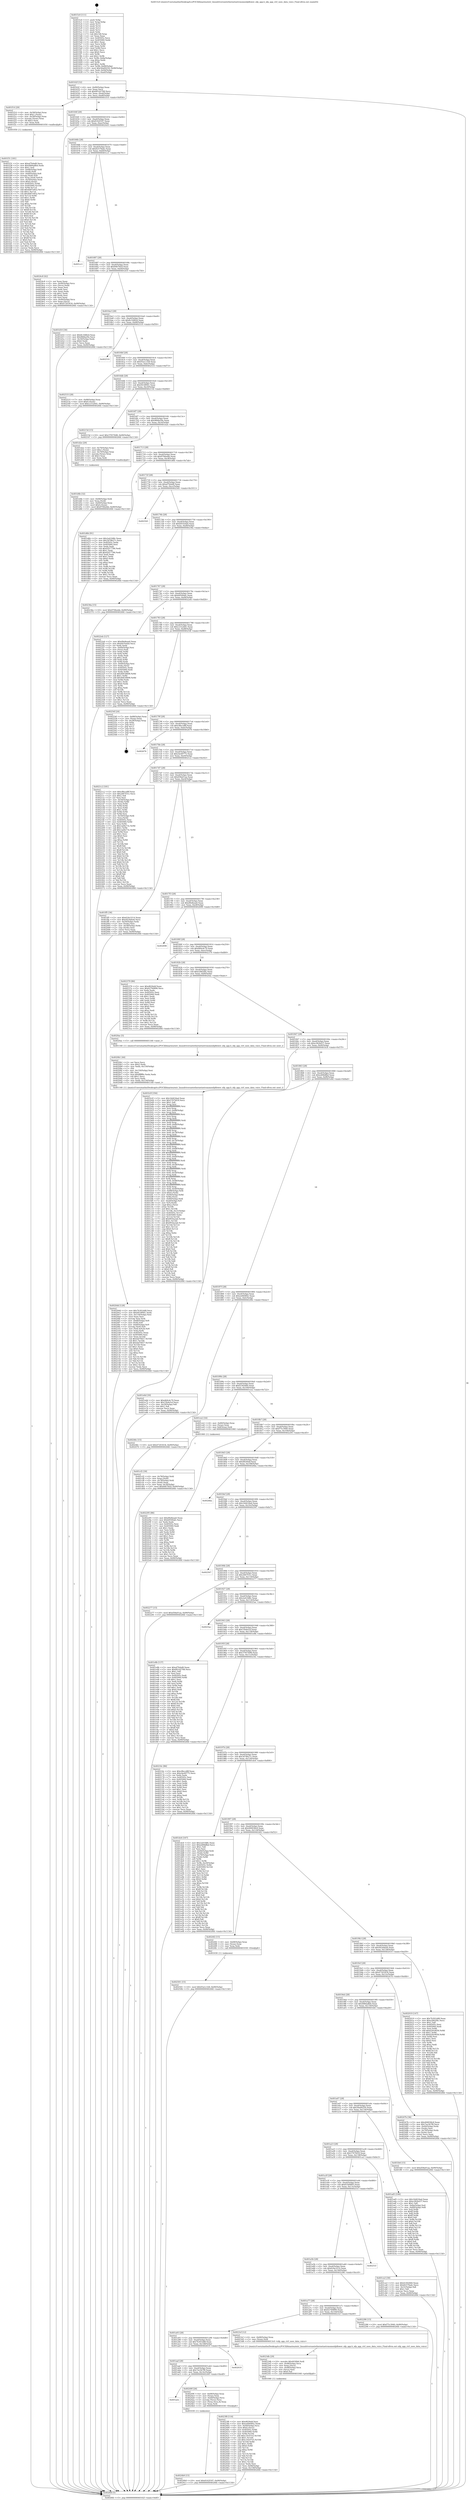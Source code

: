 digraph "0x4015c0" {
  label = "0x4015c0 (/mnt/c/Users/mathe/Desktop/tcc/POCII/binaries/extr_linuxdriversnetethernetnetronomenfpflower..nfp_app.h_nfp_app_ctrl_uses_data_vnics_Final-ollvm.out::main(0))"
  labelloc = "t"
  node[shape=record]

  Entry [label="",width=0.3,height=0.3,shape=circle,fillcolor=black,style=filled]
  "0x40162f" [label="{
     0x40162f [32]\l
     | [instrs]\l
     &nbsp;&nbsp;0x40162f \<+6\>: mov -0x90(%rbp),%eax\l
     &nbsp;&nbsp;0x401635 \<+2\>: mov %eax,%ecx\l
     &nbsp;&nbsp;0x401637 \<+6\>: sub $0x801d2768,%ecx\l
     &nbsp;&nbsp;0x40163d \<+6\>: mov %eax,-0xa4(%rbp)\l
     &nbsp;&nbsp;0x401643 \<+6\>: mov %ecx,-0xa8(%rbp)\l
     &nbsp;&nbsp;0x401649 \<+6\>: je 0000000000401f14 \<main+0x954\>\l
  }"]
  "0x401f14" [label="{
     0x401f14 [29]\l
     | [instrs]\l
     &nbsp;&nbsp;0x401f14 \<+4\>: mov -0x58(%rbp),%rax\l
     &nbsp;&nbsp;0x401f18 \<+6\>: movl $0x1,(%rax)\l
     &nbsp;&nbsp;0x401f1e \<+4\>: mov -0x58(%rbp),%rax\l
     &nbsp;&nbsp;0x401f22 \<+3\>: movslq (%rax),%rax\l
     &nbsp;&nbsp;0x401f25 \<+4\>: shl $0x3,%rax\l
     &nbsp;&nbsp;0x401f29 \<+3\>: mov %rax,%rdi\l
     &nbsp;&nbsp;0x401f2c \<+5\>: call 0000000000401050 \<malloc@plt\>\l
     | [calls]\l
     &nbsp;&nbsp;0x401050 \{1\} (unknown)\l
  }"]
  "0x40164f" [label="{
     0x40164f [28]\l
     | [instrs]\l
     &nbsp;&nbsp;0x40164f \<+5\>: jmp 0000000000401654 \<main+0x94\>\l
     &nbsp;&nbsp;0x401654 \<+6\>: mov -0xa4(%rbp),%eax\l
     &nbsp;&nbsp;0x40165a \<+5\>: sub $0x8162f187,%eax\l
     &nbsp;&nbsp;0x40165f \<+6\>: mov %eax,-0xac(%rbp)\l
     &nbsp;&nbsp;0x401665 \<+6\>: je 00000000004024c8 \<main+0xf08\>\l
  }"]
  Exit [label="",width=0.3,height=0.3,shape=circle,fillcolor=black,style=filled,peripheries=2]
  "0x4024c8" [label="{
     0x4024c8 [42]\l
     | [instrs]\l
     &nbsp;&nbsp;0x4024c8 \<+2\>: xor %eax,%eax\l
     &nbsp;&nbsp;0x4024ca \<+4\>: mov -0x40(%rbp),%rcx\l
     &nbsp;&nbsp;0x4024ce \<+2\>: mov (%rcx),%edx\l
     &nbsp;&nbsp;0x4024d0 \<+2\>: mov %eax,%esi\l
     &nbsp;&nbsp;0x4024d2 \<+2\>: sub %edx,%esi\l
     &nbsp;&nbsp;0x4024d4 \<+2\>: mov %eax,%edx\l
     &nbsp;&nbsp;0x4024d6 \<+3\>: sub $0x1,%edx\l
     &nbsp;&nbsp;0x4024d9 \<+2\>: add %edx,%esi\l
     &nbsp;&nbsp;0x4024db \<+2\>: sub %esi,%eax\l
     &nbsp;&nbsp;0x4024dd \<+4\>: mov -0x40(%rbp),%rcx\l
     &nbsp;&nbsp;0x4024e1 \<+2\>: mov %eax,(%rcx)\l
     &nbsp;&nbsp;0x4024e3 \<+10\>: movl $0x47203434,-0x90(%rbp)\l
     &nbsp;&nbsp;0x4024ed \<+5\>: jmp 00000000004026fd \<main+0x113d\>\l
  }"]
  "0x40166b" [label="{
     0x40166b [28]\l
     | [instrs]\l
     &nbsp;&nbsp;0x40166b \<+5\>: jmp 0000000000401670 \<main+0xb0\>\l
     &nbsp;&nbsp;0x401670 \<+6\>: mov -0xa4(%rbp),%eax\l
     &nbsp;&nbsp;0x401676 \<+5\>: sub $0x82579adc,%eax\l
     &nbsp;&nbsp;0x40167b \<+6\>: mov %eax,-0xb0(%rbp)\l
     &nbsp;&nbsp;0x401681 \<+6\>: je 0000000000401cc1 \<main+0x701\>\l
  }"]
  "0x402501" [label="{
     0x402501 [15]\l
     | [instrs]\l
     &nbsp;&nbsp;0x402501 \<+10\>: movl $0x93a1c328,-0x90(%rbp)\l
     &nbsp;&nbsp;0x40250b \<+5\>: jmp 00000000004026fd \<main+0x113d\>\l
  }"]
  "0x401cc1" [label="{
     0x401cc1\l
  }", style=dashed]
  "0x401687" [label="{
     0x401687 [28]\l
     | [instrs]\l
     &nbsp;&nbsp;0x401687 \<+5\>: jmp 000000000040168c \<main+0xcc\>\l
     &nbsp;&nbsp;0x40168c \<+6\>: mov -0xa4(%rbp),%eax\l
     &nbsp;&nbsp;0x401692 \<+5\>: sub $0x8467fd2f,%eax\l
     &nbsp;&nbsp;0x401697 \<+6\>: mov %eax,-0xb4(%rbp)\l
     &nbsp;&nbsp;0x40169d \<+6\>: je 0000000000401d10 \<main+0x750\>\l
  }"]
  "0x4024b9" [label="{
     0x4024b9 [15]\l
     | [instrs]\l
     &nbsp;&nbsp;0x4024b9 \<+10\>: movl $0x8162f187,-0x90(%rbp)\l
     &nbsp;&nbsp;0x4024c3 \<+5\>: jmp 00000000004026fd \<main+0x113d\>\l
  }"]
  "0x401d10" [label="{
     0x401d10 [30]\l
     | [instrs]\l
     &nbsp;&nbsp;0x401d10 \<+5\>: mov $0x8c1fd82d,%eax\l
     &nbsp;&nbsp;0x401d15 \<+5\>: mov $0x96fda29e,%ecx\l
     &nbsp;&nbsp;0x401d1a \<+3\>: mov -0x30(%rbp),%edx\l
     &nbsp;&nbsp;0x401d1d \<+3\>: cmp $0x0,%edx\l
     &nbsp;&nbsp;0x401d20 \<+3\>: cmove %ecx,%eax\l
     &nbsp;&nbsp;0x401d23 \<+6\>: mov %eax,-0x90(%rbp)\l
     &nbsp;&nbsp;0x401d29 \<+5\>: jmp 00000000004026fd \<main+0x113d\>\l
  }"]
  "0x4016a3" [label="{
     0x4016a3 [28]\l
     | [instrs]\l
     &nbsp;&nbsp;0x4016a3 \<+5\>: jmp 00000000004016a8 \<main+0xe8\>\l
     &nbsp;&nbsp;0x4016a8 \<+6\>: mov -0xa4(%rbp),%eax\l
     &nbsp;&nbsp;0x4016ae \<+5\>: sub $0x8c1fd82d,%eax\l
     &nbsp;&nbsp;0x4016b3 \<+6\>: mov %eax,-0xb8(%rbp)\l
     &nbsp;&nbsp;0x4016b9 \<+6\>: je 0000000000402510 \<main+0xf50\>\l
  }"]
  "0x401acb" [label="{
     0x401acb\l
  }", style=dashed]
  "0x402510" [label="{
     0x402510\l
  }", style=dashed]
  "0x4016bf" [label="{
     0x4016bf [28]\l
     | [instrs]\l
     &nbsp;&nbsp;0x4016bf \<+5\>: jmp 00000000004016c4 \<main+0x104\>\l
     &nbsp;&nbsp;0x4016c4 \<+6\>: mov -0xa4(%rbp),%eax\l
     &nbsp;&nbsp;0x4016ca \<+5\>: sub $0x93a1c328,%eax\l
     &nbsp;&nbsp;0x4016cf \<+6\>: mov %eax,-0xbc(%rbp)\l
     &nbsp;&nbsp;0x4016d5 \<+6\>: je 0000000000402533 \<main+0xf73\>\l
  }"]
  "0x40249f" [label="{
     0x40249f [26]\l
     | [instrs]\l
     &nbsp;&nbsp;0x40249f \<+4\>: mov -0x68(%rbp),%rax\l
     &nbsp;&nbsp;0x4024a3 \<+3\>: mov (%rax),%rax\l
     &nbsp;&nbsp;0x4024a6 \<+4\>: mov -0x40(%rbp),%rcx\l
     &nbsp;&nbsp;0x4024aa \<+3\>: movslq (%rcx),%rcx\l
     &nbsp;&nbsp;0x4024ad \<+4\>: mov (%rax,%rcx,8),%rax\l
     &nbsp;&nbsp;0x4024b1 \<+3\>: mov %rax,%rdi\l
     &nbsp;&nbsp;0x4024b4 \<+5\>: call 0000000000401030 \<free@plt\>\l
     | [calls]\l
     &nbsp;&nbsp;0x401030 \{1\} (unknown)\l
  }"]
  "0x402533" [label="{
     0x402533 [28]\l
     | [instrs]\l
     &nbsp;&nbsp;0x402533 \<+7\>: mov -0x88(%rbp),%rax\l
     &nbsp;&nbsp;0x40253a \<+6\>: movl $0x0,(%rax)\l
     &nbsp;&nbsp;0x402540 \<+10\>: movl $0xc231a0d1,-0x90(%rbp)\l
     &nbsp;&nbsp;0x40254a \<+5\>: jmp 00000000004026fd \<main+0x113d\>\l
  }"]
  "0x4016db" [label="{
     0x4016db [28]\l
     | [instrs]\l
     &nbsp;&nbsp;0x4016db \<+5\>: jmp 00000000004016e0 \<main+0x120\>\l
     &nbsp;&nbsp;0x4016e0 \<+6\>: mov -0xa4(%rbp),%eax\l
     &nbsp;&nbsp;0x4016e6 \<+5\>: sub $0x9418f941,%eax\l
     &nbsp;&nbsp;0x4016eb \<+6\>: mov %eax,-0xc0(%rbp)\l
     &nbsp;&nbsp;0x4016f1 \<+6\>: je 000000000040215d \<main+0xb9d\>\l
  }"]
  "0x401aaf" [label="{
     0x401aaf [28]\l
     | [instrs]\l
     &nbsp;&nbsp;0x401aaf \<+5\>: jmp 0000000000401ab4 \<main+0x4f4\>\l
     &nbsp;&nbsp;0x401ab4 \<+6\>: mov -0xa4(%rbp),%eax\l
     &nbsp;&nbsp;0x401aba \<+5\>: sub $0x7ee3b7f8,%eax\l
     &nbsp;&nbsp;0x401abf \<+6\>: mov %eax,-0x14c(%rbp)\l
     &nbsp;&nbsp;0x401ac5 \<+6\>: je 000000000040249f \<main+0xedf\>\l
  }"]
  "0x40215d" [label="{
     0x40215d [15]\l
     | [instrs]\l
     &nbsp;&nbsp;0x40215d \<+10\>: movl $0x37957b98,-0x90(%rbp)\l
     &nbsp;&nbsp;0x402167 \<+5\>: jmp 00000000004026fd \<main+0x113d\>\l
  }"]
  "0x4016f7" [label="{
     0x4016f7 [28]\l
     | [instrs]\l
     &nbsp;&nbsp;0x4016f7 \<+5\>: jmp 00000000004016fc \<main+0x13c\>\l
     &nbsp;&nbsp;0x4016fc \<+6\>: mov -0xa4(%rbp),%eax\l
     &nbsp;&nbsp;0x401702 \<+5\>: sub $0x96fda29e,%eax\l
     &nbsp;&nbsp;0x401707 \<+6\>: mov %eax,-0xc4(%rbp)\l
     &nbsp;&nbsp;0x40170d \<+6\>: je 0000000000401d2e \<main+0x76e\>\l
  }"]
  "0x402619" [label="{
     0x402619\l
  }", style=dashed]
  "0x401d2e" [label="{
     0x401d2e [29]\l
     | [instrs]\l
     &nbsp;&nbsp;0x401d2e \<+4\>: mov -0x70(%rbp),%rax\l
     &nbsp;&nbsp;0x401d32 \<+6\>: movl $0x1,(%rax)\l
     &nbsp;&nbsp;0x401d38 \<+4\>: mov -0x70(%rbp),%rax\l
     &nbsp;&nbsp;0x401d3c \<+3\>: movslq (%rax),%rax\l
     &nbsp;&nbsp;0x401d3f \<+4\>: shl $0x3,%rax\l
     &nbsp;&nbsp;0x401d43 \<+3\>: mov %rax,%rdi\l
     &nbsp;&nbsp;0x401d46 \<+5\>: call 0000000000401050 \<malloc@plt\>\l
     | [calls]\l
     &nbsp;&nbsp;0x401050 \{1\} (unknown)\l
  }"]
  "0x401713" [label="{
     0x401713 [28]\l
     | [instrs]\l
     &nbsp;&nbsp;0x401713 \<+5\>: jmp 0000000000401718 \<main+0x158\>\l
     &nbsp;&nbsp;0x401718 \<+6\>: mov -0xa4(%rbp),%eax\l
     &nbsp;&nbsp;0x40171e \<+5\>: sub $0x970feebb,%eax\l
     &nbsp;&nbsp;0x401723 \<+6\>: mov %eax,-0xc8(%rbp)\l
     &nbsp;&nbsp;0x401729 \<+6\>: je 0000000000401d6b \<main+0x7ab\>\l
  }"]
  "0x4023f8" [label="{
     0x4023f8 [116]\l
     | [instrs]\l
     &nbsp;&nbsp;0x4023f8 \<+5\>: mov $0xd829ebf,%esi\l
     &nbsp;&nbsp;0x4023fd \<+5\>: mov $0xee840842,%edx\l
     &nbsp;&nbsp;0x402402 \<+4\>: mov -0x40(%rbp),%rcx\l
     &nbsp;&nbsp;0x402406 \<+6\>: movl $0x0,(%rcx)\l
     &nbsp;&nbsp;0x40240c \<+8\>: mov 0x40505c,%r8d\l
     &nbsp;&nbsp;0x402414 \<+8\>: mov 0x405060,%r9d\l
     &nbsp;&nbsp;0x40241c \<+3\>: mov %r8d,%r10d\l
     &nbsp;&nbsp;0x40241f \<+7\>: add $0xc10c07e5,%r10d\l
     &nbsp;&nbsp;0x402426 \<+4\>: sub $0x1,%r10d\l
     &nbsp;&nbsp;0x40242a \<+7\>: sub $0xc10c07e5,%r10d\l
     &nbsp;&nbsp;0x402431 \<+4\>: imul %r10d,%r8d\l
     &nbsp;&nbsp;0x402435 \<+4\>: and $0x1,%r8d\l
     &nbsp;&nbsp;0x402439 \<+4\>: cmp $0x0,%r8d\l
     &nbsp;&nbsp;0x40243d \<+4\>: sete %r11b\l
     &nbsp;&nbsp;0x402441 \<+4\>: cmp $0xa,%r9d\l
     &nbsp;&nbsp;0x402445 \<+3\>: setl %bl\l
     &nbsp;&nbsp;0x402448 \<+3\>: mov %r11b,%r14b\l
     &nbsp;&nbsp;0x40244b \<+3\>: and %bl,%r14b\l
     &nbsp;&nbsp;0x40244e \<+3\>: xor %bl,%r11b\l
     &nbsp;&nbsp;0x402451 \<+3\>: or %r11b,%r14b\l
     &nbsp;&nbsp;0x402454 \<+4\>: test $0x1,%r14b\l
     &nbsp;&nbsp;0x402458 \<+3\>: cmovne %edx,%esi\l
     &nbsp;&nbsp;0x40245b \<+6\>: mov %esi,-0x90(%rbp)\l
     &nbsp;&nbsp;0x402461 \<+6\>: mov %eax,-0x158(%rbp)\l
     &nbsp;&nbsp;0x402467 \<+5\>: jmp 00000000004026fd \<main+0x113d\>\l
  }"]
  "0x401d6b" [label="{
     0x401d6b [91]\l
     | [instrs]\l
     &nbsp;&nbsp;0x401d6b \<+5\>: mov $0x2a41fd8c,%eax\l
     &nbsp;&nbsp;0x401d70 \<+5\>: mov $0x3d78b27c,%ecx\l
     &nbsp;&nbsp;0x401d75 \<+7\>: mov 0x40505c,%edx\l
     &nbsp;&nbsp;0x401d7c \<+7\>: mov 0x405060,%esi\l
     &nbsp;&nbsp;0x401d83 \<+2\>: mov %edx,%edi\l
     &nbsp;&nbsp;0x401d85 \<+6\>: sub $0x92f17786,%edi\l
     &nbsp;&nbsp;0x401d8b \<+3\>: sub $0x1,%edi\l
     &nbsp;&nbsp;0x401d8e \<+6\>: add $0x92f17786,%edi\l
     &nbsp;&nbsp;0x401d94 \<+3\>: imul %edi,%edx\l
     &nbsp;&nbsp;0x401d97 \<+3\>: and $0x1,%edx\l
     &nbsp;&nbsp;0x401d9a \<+3\>: cmp $0x0,%edx\l
     &nbsp;&nbsp;0x401d9d \<+4\>: sete %r8b\l
     &nbsp;&nbsp;0x401da1 \<+3\>: cmp $0xa,%esi\l
     &nbsp;&nbsp;0x401da4 \<+4\>: setl %r9b\l
     &nbsp;&nbsp;0x401da8 \<+3\>: mov %r8b,%r10b\l
     &nbsp;&nbsp;0x401dab \<+3\>: and %r9b,%r10b\l
     &nbsp;&nbsp;0x401dae \<+3\>: xor %r9b,%r8b\l
     &nbsp;&nbsp;0x401db1 \<+3\>: or %r8b,%r10b\l
     &nbsp;&nbsp;0x401db4 \<+4\>: test $0x1,%r10b\l
     &nbsp;&nbsp;0x401db8 \<+3\>: cmovne %ecx,%eax\l
     &nbsp;&nbsp;0x401dbb \<+6\>: mov %eax,-0x90(%rbp)\l
     &nbsp;&nbsp;0x401dc1 \<+5\>: jmp 00000000004026fd \<main+0x113d\>\l
  }"]
  "0x40172f" [label="{
     0x40172f [28]\l
     | [instrs]\l
     &nbsp;&nbsp;0x40172f \<+5\>: jmp 0000000000401734 \<main+0x174\>\l
     &nbsp;&nbsp;0x401734 \<+6\>: mov -0xa4(%rbp),%eax\l
     &nbsp;&nbsp;0x40173a \<+5\>: sub $0xaf7febd8,%eax\l
     &nbsp;&nbsp;0x40173f \<+6\>: mov %eax,-0xcc(%rbp)\l
     &nbsp;&nbsp;0x401745 \<+6\>: je 00000000004025d1 \<main+0x1011\>\l
  }"]
  "0x4023db" [label="{
     0x4023db [29]\l
     | [instrs]\l
     &nbsp;&nbsp;0x4023db \<+10\>: movabs $0x4030b6,%rdi\l
     &nbsp;&nbsp;0x4023e5 \<+4\>: mov -0x48(%rbp),%rcx\l
     &nbsp;&nbsp;0x4023e9 \<+2\>: mov %eax,(%rcx)\l
     &nbsp;&nbsp;0x4023eb \<+4\>: mov -0x48(%rbp),%rcx\l
     &nbsp;&nbsp;0x4023ef \<+2\>: mov (%rcx),%esi\l
     &nbsp;&nbsp;0x4023f1 \<+2\>: mov $0x0,%al\l
     &nbsp;&nbsp;0x4023f3 \<+5\>: call 0000000000401040 \<printf@plt\>\l
     | [calls]\l
     &nbsp;&nbsp;0x401040 \{1\} (unknown)\l
  }"]
  "0x4025d1" [label="{
     0x4025d1\l
  }", style=dashed]
  "0x40174b" [label="{
     0x40174b [28]\l
     | [instrs]\l
     &nbsp;&nbsp;0x40174b \<+5\>: jmp 0000000000401750 \<main+0x190\>\l
     &nbsp;&nbsp;0x401750 \<+6\>: mov -0xa4(%rbp),%eax\l
     &nbsp;&nbsp;0x401756 \<+5\>: sub $0xb935efa0,%eax\l
     &nbsp;&nbsp;0x40175b \<+6\>: mov %eax,-0xd0(%rbp)\l
     &nbsp;&nbsp;0x401761 \<+6\>: je 000000000040236a \<main+0xdaa\>\l
  }"]
  "0x401a93" [label="{
     0x401a93 [28]\l
     | [instrs]\l
     &nbsp;&nbsp;0x401a93 \<+5\>: jmp 0000000000401a98 \<main+0x4d8\>\l
     &nbsp;&nbsp;0x401a98 \<+6\>: mov -0xa4(%rbp),%eax\l
     &nbsp;&nbsp;0x401a9e \<+5\>: sub $0x7b301dd8,%eax\l
     &nbsp;&nbsp;0x401aa3 \<+6\>: mov %eax,-0x148(%rbp)\l
     &nbsp;&nbsp;0x401aa9 \<+6\>: je 0000000000402619 \<main+0x1059\>\l
  }"]
  "0x40236a" [label="{
     0x40236a [15]\l
     | [instrs]\l
     &nbsp;&nbsp;0x40236a \<+10\>: movl $0x970feebb,-0x90(%rbp)\l
     &nbsp;&nbsp;0x402374 \<+5\>: jmp 00000000004026fd \<main+0x113d\>\l
  }"]
  "0x401767" [label="{
     0x401767 [28]\l
     | [instrs]\l
     &nbsp;&nbsp;0x401767 \<+5\>: jmp 000000000040176c \<main+0x1ac\>\l
     &nbsp;&nbsp;0x40176c \<+6\>: mov -0xa4(%rbp),%eax\l
     &nbsp;&nbsp;0x401772 \<+5\>: sub $0xb9500afc,%eax\l
     &nbsp;&nbsp;0x401777 \<+6\>: mov %eax,-0xd4(%rbp)\l
     &nbsp;&nbsp;0x40177d \<+6\>: je 00000000004022eb \<main+0xd2b\>\l
  }"]
  "0x4023cf" [label="{
     0x4023cf [12]\l
     | [instrs]\l
     &nbsp;&nbsp;0x4023cf \<+4\>: mov -0x68(%rbp),%rax\l
     &nbsp;&nbsp;0x4023d3 \<+3\>: mov (%rax),%rdi\l
     &nbsp;&nbsp;0x4023d6 \<+5\>: call 00000000004013c0 \<nfp_app_ctrl_uses_data_vnics\>\l
     | [calls]\l
     &nbsp;&nbsp;0x4013c0 \{1\} (/mnt/c/Users/mathe/Desktop/tcc/POCII/binaries/extr_linuxdriversnetethernetnetronomenfpflower..nfp_app.h_nfp_app_ctrl_uses_data_vnics_Final-ollvm.out::nfp_app_ctrl_uses_data_vnics)\l
  }"]
  "0x4022eb" [label="{
     0x4022eb [127]\l
     | [instrs]\l
     &nbsp;&nbsp;0x4022eb \<+5\>: mov $0xd9e8eaa0,%eax\l
     &nbsp;&nbsp;0x4022f0 \<+5\>: mov $0xb935efa0,%ecx\l
     &nbsp;&nbsp;0x4022f5 \<+2\>: xor %edx,%edx\l
     &nbsp;&nbsp;0x4022f7 \<+4\>: mov -0x60(%rbp),%rsi\l
     &nbsp;&nbsp;0x4022fb \<+2\>: mov (%rsi),%edi\l
     &nbsp;&nbsp;0x4022fd \<+3\>: mov %edx,%r8d\l
     &nbsp;&nbsp;0x402300 \<+3\>: sub %edi,%r8d\l
     &nbsp;&nbsp;0x402303 \<+2\>: mov %edx,%edi\l
     &nbsp;&nbsp;0x402305 \<+3\>: sub $0x1,%edi\l
     &nbsp;&nbsp;0x402308 \<+3\>: add %edi,%r8d\l
     &nbsp;&nbsp;0x40230b \<+3\>: sub %r8d,%edx\l
     &nbsp;&nbsp;0x40230e \<+4\>: mov -0x60(%rbp),%rsi\l
     &nbsp;&nbsp;0x402312 \<+2\>: mov %edx,(%rsi)\l
     &nbsp;&nbsp;0x402314 \<+7\>: mov 0x40505c,%edx\l
     &nbsp;&nbsp;0x40231b \<+7\>: mov 0x405060,%edi\l
     &nbsp;&nbsp;0x402322 \<+3\>: mov %edx,%r8d\l
     &nbsp;&nbsp;0x402325 \<+7\>: sub $0x4063d608,%r8d\l
     &nbsp;&nbsp;0x40232c \<+4\>: sub $0x1,%r8d\l
     &nbsp;&nbsp;0x402330 \<+7\>: add $0x4063d608,%r8d\l
     &nbsp;&nbsp;0x402337 \<+4\>: imul %r8d,%edx\l
     &nbsp;&nbsp;0x40233b \<+3\>: and $0x1,%edx\l
     &nbsp;&nbsp;0x40233e \<+3\>: cmp $0x0,%edx\l
     &nbsp;&nbsp;0x402341 \<+4\>: sete %r9b\l
     &nbsp;&nbsp;0x402345 \<+3\>: cmp $0xa,%edi\l
     &nbsp;&nbsp;0x402348 \<+4\>: setl %r10b\l
     &nbsp;&nbsp;0x40234c \<+3\>: mov %r9b,%r11b\l
     &nbsp;&nbsp;0x40234f \<+3\>: and %r10b,%r11b\l
     &nbsp;&nbsp;0x402352 \<+3\>: xor %r10b,%r9b\l
     &nbsp;&nbsp;0x402355 \<+3\>: or %r9b,%r11b\l
     &nbsp;&nbsp;0x402358 \<+4\>: test $0x1,%r11b\l
     &nbsp;&nbsp;0x40235c \<+3\>: cmovne %ecx,%eax\l
     &nbsp;&nbsp;0x40235f \<+6\>: mov %eax,-0x90(%rbp)\l
     &nbsp;&nbsp;0x402365 \<+5\>: jmp 00000000004026fd \<main+0x113d\>\l
  }"]
  "0x401783" [label="{
     0x401783 [28]\l
     | [instrs]\l
     &nbsp;&nbsp;0x401783 \<+5\>: jmp 0000000000401788 \<main+0x1c8\>\l
     &nbsp;&nbsp;0x401788 \<+6\>: mov -0xa4(%rbp),%eax\l
     &nbsp;&nbsp;0x40178e \<+5\>: sub $0xc231a0d1,%eax\l
     &nbsp;&nbsp;0x401793 \<+6\>: mov %eax,-0xd8(%rbp)\l
     &nbsp;&nbsp;0x401799 \<+6\>: je 000000000040254f \<main+0xf8f\>\l
  }"]
  "0x401a77" [label="{
     0x401a77 [28]\l
     | [instrs]\l
     &nbsp;&nbsp;0x401a77 \<+5\>: jmp 0000000000401a7c \<main+0x4bc\>\l
     &nbsp;&nbsp;0x401a7c \<+6\>: mov -0xa4(%rbp),%eax\l
     &nbsp;&nbsp;0x401a82 \<+5\>: sub $0x62760890,%eax\l
     &nbsp;&nbsp;0x401a87 \<+6\>: mov %eax,-0x144(%rbp)\l
     &nbsp;&nbsp;0x401a8d \<+6\>: je 00000000004023cf \<main+0xe0f\>\l
  }"]
  "0x40254f" [label="{
     0x40254f [24]\l
     | [instrs]\l
     &nbsp;&nbsp;0x40254f \<+7\>: mov -0x88(%rbp),%rax\l
     &nbsp;&nbsp;0x402556 \<+2\>: mov (%rax),%eax\l
     &nbsp;&nbsp;0x402558 \<+4\>: lea -0x28(%rbp),%rsp\l
     &nbsp;&nbsp;0x40255c \<+1\>: pop %rbx\l
     &nbsp;&nbsp;0x40255d \<+2\>: pop %r12\l
     &nbsp;&nbsp;0x40255f \<+2\>: pop %r13\l
     &nbsp;&nbsp;0x402561 \<+2\>: pop %r14\l
     &nbsp;&nbsp;0x402563 \<+2\>: pop %r15\l
     &nbsp;&nbsp;0x402565 \<+1\>: pop %rbp\l
     &nbsp;&nbsp;0x402566 \<+1\>: ret\l
  }"]
  "0x40179f" [label="{
     0x40179f [28]\l
     | [instrs]\l
     &nbsp;&nbsp;0x40179f \<+5\>: jmp 00000000004017a4 \<main+0x1e4\>\l
     &nbsp;&nbsp;0x4017a4 \<+6\>: mov -0xa4(%rbp),%eax\l
     &nbsp;&nbsp;0x4017aa \<+5\>: sub $0xc8bccd8f,%eax\l
     &nbsp;&nbsp;0x4017af \<+6\>: mov %eax,-0xdc(%rbp)\l
     &nbsp;&nbsp;0x4017b5 \<+6\>: je 0000000000402676 \<main+0x10b6\>\l
  }"]
  "0x402286" [label="{
     0x402286 [15]\l
     | [instrs]\l
     &nbsp;&nbsp;0x402286 \<+10\>: movl $0xf75c3940,-0x90(%rbp)\l
     &nbsp;&nbsp;0x402290 \<+5\>: jmp 00000000004026fd \<main+0x113d\>\l
  }"]
  "0x402676" [label="{
     0x402676\l
  }", style=dashed]
  "0x4017bb" [label="{
     0x4017bb [28]\l
     | [instrs]\l
     &nbsp;&nbsp;0x4017bb \<+5\>: jmp 00000000004017c0 \<main+0x200\>\l
     &nbsp;&nbsp;0x4017c0 \<+6\>: mov -0xa4(%rbp),%eax\l
     &nbsp;&nbsp;0x4017c6 \<+5\>: sub $0xcbe49775,%eax\l
     &nbsp;&nbsp;0x4017cb \<+6\>: mov %eax,-0xe0(%rbp)\l
     &nbsp;&nbsp;0x4017d1 \<+6\>: je 00000000004021c2 \<main+0xc02\>\l
  }"]
  "0x401a5b" [label="{
     0x401a5b [28]\l
     | [instrs]\l
     &nbsp;&nbsp;0x401a5b \<+5\>: jmp 0000000000401a60 \<main+0x4a0\>\l
     &nbsp;&nbsp;0x401a60 \<+6\>: mov -0xa4(%rbp),%eax\l
     &nbsp;&nbsp;0x401a66 \<+5\>: sub $0x624e3214,%eax\l
     &nbsp;&nbsp;0x401a6b \<+6\>: mov %eax,-0x140(%rbp)\l
     &nbsp;&nbsp;0x401a71 \<+6\>: je 0000000000402286 \<main+0xcc6\>\l
  }"]
  "0x4021c2" [label="{
     0x4021c2 [181]\l
     | [instrs]\l
     &nbsp;&nbsp;0x4021c2 \<+5\>: mov $0xc8bccd8f,%eax\l
     &nbsp;&nbsp;0x4021c7 \<+5\>: mov $0x2667f31c,%ecx\l
     &nbsp;&nbsp;0x4021cc \<+2\>: mov $0x1,%dl\l
     &nbsp;&nbsp;0x4021ce \<+2\>: xor %esi,%esi\l
     &nbsp;&nbsp;0x4021d0 \<+4\>: mov -0x50(%rbp),%rdi\l
     &nbsp;&nbsp;0x4021d4 \<+3\>: mov (%rdi),%r8d\l
     &nbsp;&nbsp;0x4021d7 \<+3\>: mov %esi,%r9d\l
     &nbsp;&nbsp;0x4021da \<+3\>: sub %r8d,%r9d\l
     &nbsp;&nbsp;0x4021dd \<+3\>: mov %esi,%r8d\l
     &nbsp;&nbsp;0x4021e0 \<+4\>: sub $0x1,%r8d\l
     &nbsp;&nbsp;0x4021e4 \<+3\>: add %r8d,%r9d\l
     &nbsp;&nbsp;0x4021e7 \<+3\>: sub %r9d,%esi\l
     &nbsp;&nbsp;0x4021ea \<+4\>: mov -0x50(%rbp),%rdi\l
     &nbsp;&nbsp;0x4021ee \<+2\>: mov %esi,(%rdi)\l
     &nbsp;&nbsp;0x4021f0 \<+7\>: mov 0x40505c,%esi\l
     &nbsp;&nbsp;0x4021f7 \<+8\>: mov 0x405060,%r8d\l
     &nbsp;&nbsp;0x4021ff \<+3\>: mov %esi,%r9d\l
     &nbsp;&nbsp;0x402202 \<+7\>: sub $0x1ad4e73c,%r9d\l
     &nbsp;&nbsp;0x402209 \<+4\>: sub $0x1,%r9d\l
     &nbsp;&nbsp;0x40220d \<+7\>: add $0x1ad4e73c,%r9d\l
     &nbsp;&nbsp;0x402214 \<+4\>: imul %r9d,%esi\l
     &nbsp;&nbsp;0x402218 \<+3\>: and $0x1,%esi\l
     &nbsp;&nbsp;0x40221b \<+3\>: cmp $0x0,%esi\l
     &nbsp;&nbsp;0x40221e \<+4\>: sete %r10b\l
     &nbsp;&nbsp;0x402222 \<+4\>: cmp $0xa,%r8d\l
     &nbsp;&nbsp;0x402226 \<+4\>: setl %r11b\l
     &nbsp;&nbsp;0x40222a \<+3\>: mov %r10b,%bl\l
     &nbsp;&nbsp;0x40222d \<+3\>: xor $0xff,%bl\l
     &nbsp;&nbsp;0x402230 \<+3\>: mov %r11b,%r14b\l
     &nbsp;&nbsp;0x402233 \<+4\>: xor $0xff,%r14b\l
     &nbsp;&nbsp;0x402237 \<+3\>: xor $0x0,%dl\l
     &nbsp;&nbsp;0x40223a \<+3\>: mov %bl,%r15b\l
     &nbsp;&nbsp;0x40223d \<+4\>: and $0x0,%r15b\l
     &nbsp;&nbsp;0x402241 \<+3\>: and %dl,%r10b\l
     &nbsp;&nbsp;0x402244 \<+3\>: mov %r14b,%r12b\l
     &nbsp;&nbsp;0x402247 \<+4\>: and $0x0,%r12b\l
     &nbsp;&nbsp;0x40224b \<+3\>: and %dl,%r11b\l
     &nbsp;&nbsp;0x40224e \<+3\>: or %r10b,%r15b\l
     &nbsp;&nbsp;0x402251 \<+3\>: or %r11b,%r12b\l
     &nbsp;&nbsp;0x402254 \<+3\>: xor %r12b,%r15b\l
     &nbsp;&nbsp;0x402257 \<+3\>: or %r14b,%bl\l
     &nbsp;&nbsp;0x40225a \<+3\>: xor $0xff,%bl\l
     &nbsp;&nbsp;0x40225d \<+3\>: or $0x0,%dl\l
     &nbsp;&nbsp;0x402260 \<+2\>: and %dl,%bl\l
     &nbsp;&nbsp;0x402262 \<+3\>: or %bl,%r15b\l
     &nbsp;&nbsp;0x402265 \<+4\>: test $0x1,%r15b\l
     &nbsp;&nbsp;0x402269 \<+3\>: cmovne %ecx,%eax\l
     &nbsp;&nbsp;0x40226c \<+6\>: mov %eax,-0x90(%rbp)\l
     &nbsp;&nbsp;0x402272 \<+5\>: jmp 00000000004026fd \<main+0x113d\>\l
  }"]
  "0x4017d7" [label="{
     0x4017d7 [28]\l
     | [instrs]\l
     &nbsp;&nbsp;0x4017d7 \<+5\>: jmp 00000000004017dc \<main+0x21c\>\l
     &nbsp;&nbsp;0x4017dc \<+6\>: mov -0xa4(%rbp),%eax\l
     &nbsp;&nbsp;0x4017e2 \<+5\>: sub $0xd58a01aa,%eax\l
     &nbsp;&nbsp;0x4017e7 \<+6\>: mov %eax,-0xe4(%rbp)\l
     &nbsp;&nbsp;0x4017ed \<+6\>: je 0000000000401ff5 \<main+0xa35\>\l
  }"]
  "0x40251f" [label="{
     0x40251f\l
  }", style=dashed]
  "0x401ff5" [label="{
     0x401ff5 [36]\l
     | [instrs]\l
     &nbsp;&nbsp;0x401ff5 \<+5\>: mov $0x624e3214,%eax\l
     &nbsp;&nbsp;0x401ffa \<+5\>: mov $0x4424dee6,%ecx\l
     &nbsp;&nbsp;0x401fff \<+4\>: mov -0x50(%rbp),%rdx\l
     &nbsp;&nbsp;0x402003 \<+2\>: mov (%rdx),%esi\l
     &nbsp;&nbsp;0x402005 \<+4\>: mov -0x58(%rbp),%rdx\l
     &nbsp;&nbsp;0x402009 \<+2\>: cmp (%rdx),%esi\l
     &nbsp;&nbsp;0x40200b \<+3\>: cmovl %ecx,%eax\l
     &nbsp;&nbsp;0x40200e \<+6\>: mov %eax,-0x90(%rbp)\l
     &nbsp;&nbsp;0x402014 \<+5\>: jmp 00000000004026fd \<main+0x113d\>\l
  }"]
  "0x4017f3" [label="{
     0x4017f3 [28]\l
     | [instrs]\l
     &nbsp;&nbsp;0x4017f3 \<+5\>: jmp 00000000004017f8 \<main+0x238\>\l
     &nbsp;&nbsp;0x4017f8 \<+6\>: mov -0xa4(%rbp),%eax\l
     &nbsp;&nbsp;0x4017fe \<+5\>: sub $0xd9e8eaa0,%eax\l
     &nbsp;&nbsp;0x401803 \<+6\>: mov %eax,-0xe8(%rbp)\l
     &nbsp;&nbsp;0x401809 \<+6\>: je 0000000000402698 \<main+0x10d8\>\l
  }"]
  "0x4020dd" [label="{
     0x4020dd [128]\l
     | [instrs]\l
     &nbsp;&nbsp;0x4020dd \<+5\>: mov $0x7b301dd8,%ecx\l
     &nbsp;&nbsp;0x4020e2 \<+5\>: mov $0x9418f941,%edx\l
     &nbsp;&nbsp;0x4020e7 \<+6\>: mov -0x154(%rbp),%esi\l
     &nbsp;&nbsp;0x4020ed \<+3\>: imul %eax,%esi\l
     &nbsp;&nbsp;0x4020f0 \<+3\>: movslq %esi,%rdi\l
     &nbsp;&nbsp;0x4020f3 \<+4\>: mov -0x68(%rbp),%r8\l
     &nbsp;&nbsp;0x4020f7 \<+3\>: mov (%r8),%r8\l
     &nbsp;&nbsp;0x4020fa \<+4\>: mov -0x60(%rbp),%r9\l
     &nbsp;&nbsp;0x4020fe \<+3\>: movslq (%r9),%r9\l
     &nbsp;&nbsp;0x402101 \<+4\>: mov (%r8,%r9,8),%r8\l
     &nbsp;&nbsp;0x402105 \<+3\>: mov %rdi,(%r8)\l
     &nbsp;&nbsp;0x402108 \<+7\>: mov 0x40505c,%eax\l
     &nbsp;&nbsp;0x40210f \<+7\>: mov 0x405060,%esi\l
     &nbsp;&nbsp;0x402116 \<+3\>: mov %eax,%r10d\l
     &nbsp;&nbsp;0x402119 \<+7\>: sub $0x4af76f27,%r10d\l
     &nbsp;&nbsp;0x402120 \<+4\>: sub $0x1,%r10d\l
     &nbsp;&nbsp;0x402124 \<+7\>: add $0x4af76f27,%r10d\l
     &nbsp;&nbsp;0x40212b \<+4\>: imul %r10d,%eax\l
     &nbsp;&nbsp;0x40212f \<+3\>: and $0x1,%eax\l
     &nbsp;&nbsp;0x402132 \<+3\>: cmp $0x0,%eax\l
     &nbsp;&nbsp;0x402135 \<+4\>: sete %r11b\l
     &nbsp;&nbsp;0x402139 \<+3\>: cmp $0xa,%esi\l
     &nbsp;&nbsp;0x40213c \<+3\>: setl %bl\l
     &nbsp;&nbsp;0x40213f \<+3\>: mov %r11b,%r14b\l
     &nbsp;&nbsp;0x402142 \<+3\>: and %bl,%r14b\l
     &nbsp;&nbsp;0x402145 \<+3\>: xor %bl,%r11b\l
     &nbsp;&nbsp;0x402148 \<+3\>: or %r11b,%r14b\l
     &nbsp;&nbsp;0x40214b \<+4\>: test $0x1,%r14b\l
     &nbsp;&nbsp;0x40214f \<+3\>: cmovne %edx,%ecx\l
     &nbsp;&nbsp;0x402152 \<+6\>: mov %ecx,-0x90(%rbp)\l
     &nbsp;&nbsp;0x402158 \<+5\>: jmp 00000000004026fd \<main+0x113d\>\l
  }"]
  "0x402698" [label="{
     0x402698\l
  }", style=dashed]
  "0x40180f" [label="{
     0x40180f [28]\l
     | [instrs]\l
     &nbsp;&nbsp;0x40180f \<+5\>: jmp 0000000000401814 \<main+0x254\>\l
     &nbsp;&nbsp;0x401814 \<+6\>: mov -0xa4(%rbp),%eax\l
     &nbsp;&nbsp;0x40181a \<+5\>: sub $0xdb9cdc79,%eax\l
     &nbsp;&nbsp;0x40181f \<+6\>: mov %eax,-0xec(%rbp)\l
     &nbsp;&nbsp;0x401825 \<+6\>: je 0000000000402379 \<main+0xdb9\>\l
  }"]
  "0x4020b1" [label="{
     0x4020b1 [44]\l
     | [instrs]\l
     &nbsp;&nbsp;0x4020b1 \<+2\>: xor %ecx,%ecx\l
     &nbsp;&nbsp;0x4020b3 \<+5\>: mov $0x2,%edx\l
     &nbsp;&nbsp;0x4020b8 \<+6\>: mov %edx,-0x150(%rbp)\l
     &nbsp;&nbsp;0x4020be \<+1\>: cltd\l
     &nbsp;&nbsp;0x4020bf \<+6\>: mov -0x150(%rbp),%esi\l
     &nbsp;&nbsp;0x4020c5 \<+2\>: idiv %esi\l
     &nbsp;&nbsp;0x4020c7 \<+6\>: imul $0xfffffffe,%edx,%edx\l
     &nbsp;&nbsp;0x4020cd \<+3\>: sub $0x1,%ecx\l
     &nbsp;&nbsp;0x4020d0 \<+2\>: sub %ecx,%edx\l
     &nbsp;&nbsp;0x4020d2 \<+6\>: mov %edx,-0x154(%rbp)\l
     &nbsp;&nbsp;0x4020d8 \<+5\>: call 0000000000401160 \<next_i\>\l
     | [calls]\l
     &nbsp;&nbsp;0x401160 \{1\} (/mnt/c/Users/mathe/Desktop/tcc/POCII/binaries/extr_linuxdriversnetethernetnetronomenfpflower..nfp_app.h_nfp_app_ctrl_uses_data_vnics_Final-ollvm.out::next_i)\l
  }"]
  "0x402379" [label="{
     0x402379 [86]\l
     | [instrs]\l
     &nbsp;&nbsp;0x402379 \<+5\>: mov $0xd829ebf,%eax\l
     &nbsp;&nbsp;0x40237e \<+5\>: mov $0x62760890,%ecx\l
     &nbsp;&nbsp;0x402383 \<+2\>: xor %edx,%edx\l
     &nbsp;&nbsp;0x402385 \<+7\>: mov 0x40505c,%esi\l
     &nbsp;&nbsp;0x40238c \<+7\>: mov 0x405060,%edi\l
     &nbsp;&nbsp;0x402393 \<+3\>: sub $0x1,%edx\l
     &nbsp;&nbsp;0x402396 \<+3\>: mov %esi,%r8d\l
     &nbsp;&nbsp;0x402399 \<+3\>: add %edx,%r8d\l
     &nbsp;&nbsp;0x40239c \<+4\>: imul %r8d,%esi\l
     &nbsp;&nbsp;0x4023a0 \<+3\>: and $0x1,%esi\l
     &nbsp;&nbsp;0x4023a3 \<+3\>: cmp $0x0,%esi\l
     &nbsp;&nbsp;0x4023a6 \<+4\>: sete %r9b\l
     &nbsp;&nbsp;0x4023aa \<+3\>: cmp $0xa,%edi\l
     &nbsp;&nbsp;0x4023ad \<+4\>: setl %r10b\l
     &nbsp;&nbsp;0x4023b1 \<+3\>: mov %r9b,%r11b\l
     &nbsp;&nbsp;0x4023b4 \<+3\>: and %r10b,%r11b\l
     &nbsp;&nbsp;0x4023b7 \<+3\>: xor %r10b,%r9b\l
     &nbsp;&nbsp;0x4023ba \<+3\>: or %r9b,%r11b\l
     &nbsp;&nbsp;0x4023bd \<+4\>: test $0x1,%r11b\l
     &nbsp;&nbsp;0x4023c1 \<+3\>: cmovne %ecx,%eax\l
     &nbsp;&nbsp;0x4023c4 \<+6\>: mov %eax,-0x90(%rbp)\l
     &nbsp;&nbsp;0x4023ca \<+5\>: jmp 00000000004026fd \<main+0x113d\>\l
  }"]
  "0x40182b" [label="{
     0x40182b [28]\l
     | [instrs]\l
     &nbsp;&nbsp;0x40182b \<+5\>: jmp 0000000000401830 \<main+0x270\>\l
     &nbsp;&nbsp;0x401830 \<+6\>: mov -0xa4(%rbp),%eax\l
     &nbsp;&nbsp;0x401836 \<+5\>: sub $0xe2662f4c,%eax\l
     &nbsp;&nbsp;0x40183b \<+6\>: mov %eax,-0xf0(%rbp)\l
     &nbsp;&nbsp;0x401841 \<+6\>: je 00000000004020ac \<main+0xaec\>\l
  }"]
  "0x401f31" [label="{
     0x401f31 [181]\l
     | [instrs]\l
     &nbsp;&nbsp;0x401f31 \<+5\>: mov $0xaf7febd8,%ecx\l
     &nbsp;&nbsp;0x401f36 \<+5\>: mov $0x4884a8b4,%edx\l
     &nbsp;&nbsp;0x401f3b \<+3\>: mov $0x1,%sil\l
     &nbsp;&nbsp;0x401f3e \<+4\>: mov -0x68(%rbp),%rdi\l
     &nbsp;&nbsp;0x401f42 \<+3\>: mov (%rdi),%rdi\l
     &nbsp;&nbsp;0x401f45 \<+4\>: mov -0x60(%rbp),%r8\l
     &nbsp;&nbsp;0x401f49 \<+3\>: movslq (%r8),%r8\l
     &nbsp;&nbsp;0x401f4c \<+4\>: mov %rax,(%rdi,%r8,8)\l
     &nbsp;&nbsp;0x401f50 \<+4\>: mov -0x50(%rbp),%rax\l
     &nbsp;&nbsp;0x401f54 \<+6\>: movl $0x0,(%rax)\l
     &nbsp;&nbsp;0x401f5a \<+8\>: mov 0x40505c,%r9d\l
     &nbsp;&nbsp;0x401f62 \<+8\>: mov 0x405060,%r10d\l
     &nbsp;&nbsp;0x401f6a \<+3\>: mov %r9d,%r11d\l
     &nbsp;&nbsp;0x401f6d \<+7\>: add $0x4b87e852,%r11d\l
     &nbsp;&nbsp;0x401f74 \<+4\>: sub $0x1,%r11d\l
     &nbsp;&nbsp;0x401f78 \<+7\>: sub $0x4b87e852,%r11d\l
     &nbsp;&nbsp;0x401f7f \<+4\>: imul %r11d,%r9d\l
     &nbsp;&nbsp;0x401f83 \<+4\>: and $0x1,%r9d\l
     &nbsp;&nbsp;0x401f87 \<+4\>: cmp $0x0,%r9d\l
     &nbsp;&nbsp;0x401f8b \<+3\>: sete %bl\l
     &nbsp;&nbsp;0x401f8e \<+4\>: cmp $0xa,%r10d\l
     &nbsp;&nbsp;0x401f92 \<+4\>: setl %r14b\l
     &nbsp;&nbsp;0x401f96 \<+3\>: mov %bl,%r15b\l
     &nbsp;&nbsp;0x401f99 \<+4\>: xor $0xff,%r15b\l
     &nbsp;&nbsp;0x401f9d \<+3\>: mov %r14b,%r12b\l
     &nbsp;&nbsp;0x401fa0 \<+4\>: xor $0xff,%r12b\l
     &nbsp;&nbsp;0x401fa4 \<+4\>: xor $0x0,%sil\l
     &nbsp;&nbsp;0x401fa8 \<+3\>: mov %r15b,%r13b\l
     &nbsp;&nbsp;0x401fab \<+4\>: and $0x0,%r13b\l
     &nbsp;&nbsp;0x401faf \<+3\>: and %sil,%bl\l
     &nbsp;&nbsp;0x401fb2 \<+3\>: mov %r12b,%al\l
     &nbsp;&nbsp;0x401fb5 \<+2\>: and $0x0,%al\l
     &nbsp;&nbsp;0x401fb7 \<+3\>: and %sil,%r14b\l
     &nbsp;&nbsp;0x401fba \<+3\>: or %bl,%r13b\l
     &nbsp;&nbsp;0x401fbd \<+3\>: or %r14b,%al\l
     &nbsp;&nbsp;0x401fc0 \<+3\>: xor %al,%r13b\l
     &nbsp;&nbsp;0x401fc3 \<+3\>: or %r12b,%r15b\l
     &nbsp;&nbsp;0x401fc6 \<+4\>: xor $0xff,%r15b\l
     &nbsp;&nbsp;0x401fca \<+4\>: or $0x0,%sil\l
     &nbsp;&nbsp;0x401fce \<+3\>: and %sil,%r15b\l
     &nbsp;&nbsp;0x401fd1 \<+3\>: or %r15b,%r13b\l
     &nbsp;&nbsp;0x401fd4 \<+4\>: test $0x1,%r13b\l
     &nbsp;&nbsp;0x401fd8 \<+3\>: cmovne %edx,%ecx\l
     &nbsp;&nbsp;0x401fdb \<+6\>: mov %ecx,-0x90(%rbp)\l
     &nbsp;&nbsp;0x401fe1 \<+5\>: jmp 00000000004026fd \<main+0x113d\>\l
  }"]
  "0x4020ac" [label="{
     0x4020ac [5]\l
     | [instrs]\l
     &nbsp;&nbsp;0x4020ac \<+5\>: call 0000000000401160 \<next_i\>\l
     | [calls]\l
     &nbsp;&nbsp;0x401160 \{1\} (/mnt/c/Users/mathe/Desktop/tcc/POCII/binaries/extr_linuxdriversnetethernetnetronomenfpflower..nfp_app.h_nfp_app_ctrl_uses_data_vnics_Final-ollvm.out::next_i)\l
  }"]
  "0x401847" [label="{
     0x401847 [28]\l
     | [instrs]\l
     &nbsp;&nbsp;0x401847 \<+5\>: jmp 000000000040184c \<main+0x28c\>\l
     &nbsp;&nbsp;0x40184c \<+6\>: mov -0xa4(%rbp),%eax\l
     &nbsp;&nbsp;0x401852 \<+5\>: sub $0xe382b437,%eax\l
     &nbsp;&nbsp;0x401857 \<+6\>: mov %eax,-0xf4(%rbp)\l
     &nbsp;&nbsp;0x40185d \<+6\>: je 0000000000401b3f \<main+0x57f\>\l
  }"]
  "0x401d4b" [label="{
     0x401d4b [32]\l
     | [instrs]\l
     &nbsp;&nbsp;0x401d4b \<+4\>: mov -0x68(%rbp),%rdi\l
     &nbsp;&nbsp;0x401d4f \<+3\>: mov %rax,(%rdi)\l
     &nbsp;&nbsp;0x401d52 \<+4\>: mov -0x60(%rbp),%rax\l
     &nbsp;&nbsp;0x401d56 \<+6\>: movl $0x0,(%rax)\l
     &nbsp;&nbsp;0x401d5c \<+10\>: movl $0x970feebb,-0x90(%rbp)\l
     &nbsp;&nbsp;0x401d66 \<+5\>: jmp 00000000004026fd \<main+0x113d\>\l
  }"]
  "0x401b3f" [label="{
     0x401b3f [356]\l
     | [instrs]\l
     &nbsp;&nbsp;0x401b3f \<+5\>: mov $0x16d434ad,%eax\l
     &nbsp;&nbsp;0x401b44 \<+5\>: mov $0x5767fd18,%ecx\l
     &nbsp;&nbsp;0x401b49 \<+2\>: mov $0x1,%dl\l
     &nbsp;&nbsp;0x401b4b \<+3\>: mov %rsp,%rsi\l
     &nbsp;&nbsp;0x401b4e \<+4\>: add $0xfffffffffffffff0,%rsi\l
     &nbsp;&nbsp;0x401b52 \<+3\>: mov %rsi,%rsp\l
     &nbsp;&nbsp;0x401b55 \<+7\>: mov %rsi,-0x88(%rbp)\l
     &nbsp;&nbsp;0x401b5c \<+3\>: mov %rsp,%rsi\l
     &nbsp;&nbsp;0x401b5f \<+4\>: add $0xfffffffffffffff0,%rsi\l
     &nbsp;&nbsp;0x401b63 \<+3\>: mov %rsi,%rsp\l
     &nbsp;&nbsp;0x401b66 \<+3\>: mov %rsp,%rdi\l
     &nbsp;&nbsp;0x401b69 \<+4\>: add $0xfffffffffffffff0,%rdi\l
     &nbsp;&nbsp;0x401b6d \<+3\>: mov %rdi,%rsp\l
     &nbsp;&nbsp;0x401b70 \<+4\>: mov %rdi,-0x80(%rbp)\l
     &nbsp;&nbsp;0x401b74 \<+3\>: mov %rsp,%rdi\l
     &nbsp;&nbsp;0x401b77 \<+4\>: add $0xfffffffffffffff0,%rdi\l
     &nbsp;&nbsp;0x401b7b \<+3\>: mov %rdi,%rsp\l
     &nbsp;&nbsp;0x401b7e \<+4\>: mov %rdi,-0x78(%rbp)\l
     &nbsp;&nbsp;0x401b82 \<+3\>: mov %rsp,%rdi\l
     &nbsp;&nbsp;0x401b85 \<+4\>: add $0xfffffffffffffff0,%rdi\l
     &nbsp;&nbsp;0x401b89 \<+3\>: mov %rdi,%rsp\l
     &nbsp;&nbsp;0x401b8c \<+4\>: mov %rdi,-0x70(%rbp)\l
     &nbsp;&nbsp;0x401b90 \<+3\>: mov %rsp,%rdi\l
     &nbsp;&nbsp;0x401b93 \<+4\>: add $0xfffffffffffffff0,%rdi\l
     &nbsp;&nbsp;0x401b97 \<+3\>: mov %rdi,%rsp\l
     &nbsp;&nbsp;0x401b9a \<+4\>: mov %rdi,-0x68(%rbp)\l
     &nbsp;&nbsp;0x401b9e \<+3\>: mov %rsp,%rdi\l
     &nbsp;&nbsp;0x401ba1 \<+4\>: add $0xfffffffffffffff0,%rdi\l
     &nbsp;&nbsp;0x401ba5 \<+3\>: mov %rdi,%rsp\l
     &nbsp;&nbsp;0x401ba8 \<+4\>: mov %rdi,-0x60(%rbp)\l
     &nbsp;&nbsp;0x401bac \<+3\>: mov %rsp,%rdi\l
     &nbsp;&nbsp;0x401baf \<+4\>: add $0xfffffffffffffff0,%rdi\l
     &nbsp;&nbsp;0x401bb3 \<+3\>: mov %rdi,%rsp\l
     &nbsp;&nbsp;0x401bb6 \<+4\>: mov %rdi,-0x58(%rbp)\l
     &nbsp;&nbsp;0x401bba \<+3\>: mov %rsp,%rdi\l
     &nbsp;&nbsp;0x401bbd \<+4\>: add $0xfffffffffffffff0,%rdi\l
     &nbsp;&nbsp;0x401bc1 \<+3\>: mov %rdi,%rsp\l
     &nbsp;&nbsp;0x401bc4 \<+4\>: mov %rdi,-0x50(%rbp)\l
     &nbsp;&nbsp;0x401bc8 \<+3\>: mov %rsp,%rdi\l
     &nbsp;&nbsp;0x401bcb \<+4\>: add $0xfffffffffffffff0,%rdi\l
     &nbsp;&nbsp;0x401bcf \<+3\>: mov %rdi,%rsp\l
     &nbsp;&nbsp;0x401bd2 \<+4\>: mov %rdi,-0x48(%rbp)\l
     &nbsp;&nbsp;0x401bd6 \<+3\>: mov %rsp,%rdi\l
     &nbsp;&nbsp;0x401bd9 \<+4\>: add $0xfffffffffffffff0,%rdi\l
     &nbsp;&nbsp;0x401bdd \<+3\>: mov %rdi,%rsp\l
     &nbsp;&nbsp;0x401be0 \<+4\>: mov %rdi,-0x40(%rbp)\l
     &nbsp;&nbsp;0x401be4 \<+7\>: mov -0x88(%rbp),%rdi\l
     &nbsp;&nbsp;0x401beb \<+6\>: movl $0x0,(%rdi)\l
     &nbsp;&nbsp;0x401bf1 \<+7\>: mov -0x94(%rbp),%r8d\l
     &nbsp;&nbsp;0x401bf8 \<+3\>: mov %r8d,(%rsi)\l
     &nbsp;&nbsp;0x401bfb \<+4\>: mov -0x80(%rbp),%rdi\l
     &nbsp;&nbsp;0x401bff \<+7\>: mov -0xa0(%rbp),%r9\l
     &nbsp;&nbsp;0x401c06 \<+3\>: mov %r9,(%rdi)\l
     &nbsp;&nbsp;0x401c09 \<+3\>: cmpl $0x2,(%rsi)\l
     &nbsp;&nbsp;0x401c0c \<+4\>: setne %r10b\l
     &nbsp;&nbsp;0x401c10 \<+4\>: and $0x1,%r10b\l
     &nbsp;&nbsp;0x401c14 \<+4\>: mov %r10b,-0x31(%rbp)\l
     &nbsp;&nbsp;0x401c18 \<+8\>: mov 0x40505c,%r11d\l
     &nbsp;&nbsp;0x401c20 \<+7\>: mov 0x405060,%ebx\l
     &nbsp;&nbsp;0x401c27 \<+3\>: mov %r11d,%r14d\l
     &nbsp;&nbsp;0x401c2a \<+7\>: add $0xf954a2a6,%r14d\l
     &nbsp;&nbsp;0x401c31 \<+4\>: sub $0x1,%r14d\l
     &nbsp;&nbsp;0x401c35 \<+7\>: sub $0xf954a2a6,%r14d\l
     &nbsp;&nbsp;0x401c3c \<+4\>: imul %r14d,%r11d\l
     &nbsp;&nbsp;0x401c40 \<+4\>: and $0x1,%r11d\l
     &nbsp;&nbsp;0x401c44 \<+4\>: cmp $0x0,%r11d\l
     &nbsp;&nbsp;0x401c48 \<+4\>: sete %r10b\l
     &nbsp;&nbsp;0x401c4c \<+3\>: cmp $0xa,%ebx\l
     &nbsp;&nbsp;0x401c4f \<+4\>: setl %r15b\l
     &nbsp;&nbsp;0x401c53 \<+3\>: mov %r10b,%r12b\l
     &nbsp;&nbsp;0x401c56 \<+4\>: xor $0xff,%r12b\l
     &nbsp;&nbsp;0x401c5a \<+3\>: mov %r15b,%r13b\l
     &nbsp;&nbsp;0x401c5d \<+4\>: xor $0xff,%r13b\l
     &nbsp;&nbsp;0x401c61 \<+3\>: xor $0x0,%dl\l
     &nbsp;&nbsp;0x401c64 \<+3\>: mov %r12b,%sil\l
     &nbsp;&nbsp;0x401c67 \<+4\>: and $0x0,%sil\l
     &nbsp;&nbsp;0x401c6b \<+3\>: and %dl,%r10b\l
     &nbsp;&nbsp;0x401c6e \<+3\>: mov %r13b,%dil\l
     &nbsp;&nbsp;0x401c71 \<+4\>: and $0x0,%dil\l
     &nbsp;&nbsp;0x401c75 \<+3\>: and %dl,%r15b\l
     &nbsp;&nbsp;0x401c78 \<+3\>: or %r10b,%sil\l
     &nbsp;&nbsp;0x401c7b \<+3\>: or %r15b,%dil\l
     &nbsp;&nbsp;0x401c7e \<+3\>: xor %dil,%sil\l
     &nbsp;&nbsp;0x401c81 \<+3\>: or %r13b,%r12b\l
     &nbsp;&nbsp;0x401c84 \<+4\>: xor $0xff,%r12b\l
     &nbsp;&nbsp;0x401c88 \<+3\>: or $0x0,%dl\l
     &nbsp;&nbsp;0x401c8b \<+3\>: and %dl,%r12b\l
     &nbsp;&nbsp;0x401c8e \<+3\>: or %r12b,%sil\l
     &nbsp;&nbsp;0x401c91 \<+4\>: test $0x1,%sil\l
     &nbsp;&nbsp;0x401c95 \<+3\>: cmovne %ecx,%eax\l
     &nbsp;&nbsp;0x401c98 \<+6\>: mov %eax,-0x90(%rbp)\l
     &nbsp;&nbsp;0x401c9e \<+5\>: jmp 00000000004026fd \<main+0x113d\>\l
  }"]
  "0x401863" [label="{
     0x401863 [28]\l
     | [instrs]\l
     &nbsp;&nbsp;0x401863 \<+5\>: jmp 0000000000401868 \<main+0x2a8\>\l
     &nbsp;&nbsp;0x401868 \<+6\>: mov -0xa4(%rbp),%eax\l
     &nbsp;&nbsp;0x40186e \<+5\>: sub $0xed08dfbd,%eax\l
     &nbsp;&nbsp;0x401873 \<+6\>: mov %eax,-0xf8(%rbp)\l
     &nbsp;&nbsp;0x401879 \<+6\>: je 0000000000401e6d \<main+0x8ad\>\l
  }"]
  "0x401cf2" [label="{
     0x401cf2 [30]\l
     | [instrs]\l
     &nbsp;&nbsp;0x401cf2 \<+4\>: mov -0x78(%rbp),%rdi\l
     &nbsp;&nbsp;0x401cf6 \<+2\>: mov %eax,(%rdi)\l
     &nbsp;&nbsp;0x401cf8 \<+4\>: mov -0x78(%rbp),%rdi\l
     &nbsp;&nbsp;0x401cfc \<+2\>: mov (%rdi),%eax\l
     &nbsp;&nbsp;0x401cfe \<+3\>: mov %eax,-0x30(%rbp)\l
     &nbsp;&nbsp;0x401d01 \<+10\>: movl $0x8467fd2f,-0x90(%rbp)\l
     &nbsp;&nbsp;0x401d0b \<+5\>: jmp 00000000004026fd \<main+0x113d\>\l
  }"]
  "0x401e6d" [label="{
     0x401e6d [30]\l
     | [instrs]\l
     &nbsp;&nbsp;0x401e6d \<+5\>: mov $0xdb9cdc79,%eax\l
     &nbsp;&nbsp;0x401e72 \<+5\>: mov $0x33b4e5cf,%ecx\l
     &nbsp;&nbsp;0x401e77 \<+3\>: mov -0x29(%rbp),%dl\l
     &nbsp;&nbsp;0x401e7a \<+3\>: test $0x1,%dl\l
     &nbsp;&nbsp;0x401e7d \<+3\>: cmovne %ecx,%eax\l
     &nbsp;&nbsp;0x401e80 \<+6\>: mov %eax,-0x90(%rbp)\l
     &nbsp;&nbsp;0x401e86 \<+5\>: jmp 00000000004026fd \<main+0x113d\>\l
  }"]
  "0x40187f" [label="{
     0x40187f [28]\l
     | [instrs]\l
     &nbsp;&nbsp;0x40187f \<+5\>: jmp 0000000000401884 \<main+0x2c4\>\l
     &nbsp;&nbsp;0x401884 \<+6\>: mov -0xa4(%rbp),%eax\l
     &nbsp;&nbsp;0x40188a \<+5\>: sub $0xee840842,%eax\l
     &nbsp;&nbsp;0x40188f \<+6\>: mov %eax,-0xfc(%rbp)\l
     &nbsp;&nbsp;0x401895 \<+6\>: je 000000000040246c \<main+0xeac\>\l
  }"]
  "0x401a3f" [label="{
     0x401a3f [28]\l
     | [instrs]\l
     &nbsp;&nbsp;0x401a3f \<+5\>: jmp 0000000000401a44 \<main+0x484\>\l
     &nbsp;&nbsp;0x401a44 \<+6\>: mov -0xa4(%rbp),%eax\l
     &nbsp;&nbsp;0x401a4a \<+5\>: sub $0x61fd4893,%eax\l
     &nbsp;&nbsp;0x401a4f \<+6\>: mov %eax,-0x13c(%rbp)\l
     &nbsp;&nbsp;0x401a55 \<+6\>: je 000000000040251f \<main+0xf5f\>\l
  }"]
  "0x40246c" [label="{
     0x40246c [15]\l
     | [instrs]\l
     &nbsp;&nbsp;0x40246c \<+10\>: movl $0x47203434,-0x90(%rbp)\l
     &nbsp;&nbsp;0x402476 \<+5\>: jmp 00000000004026fd \<main+0x113d\>\l
  }"]
  "0x40189b" [label="{
     0x40189b [28]\l
     | [instrs]\l
     &nbsp;&nbsp;0x40189b \<+5\>: jmp 00000000004018a0 \<main+0x2e0\>\l
     &nbsp;&nbsp;0x4018a0 \<+6\>: mov -0xa4(%rbp),%eax\l
     &nbsp;&nbsp;0x4018a6 \<+5\>: sub $0xf2392660,%eax\l
     &nbsp;&nbsp;0x4018ab \<+6\>: mov %eax,-0x100(%rbp)\l
     &nbsp;&nbsp;0x4018b1 \<+6\>: je 0000000000401ce2 \<main+0x722\>\l
  }"]
  "0x401ca3" [label="{
     0x401ca3 [30]\l
     | [instrs]\l
     &nbsp;&nbsp;0x401ca3 \<+5\>: mov $0xf2392660,%eax\l
     &nbsp;&nbsp;0x401ca8 \<+5\>: mov $0x82579adc,%ecx\l
     &nbsp;&nbsp;0x401cad \<+3\>: mov -0x31(%rbp),%dl\l
     &nbsp;&nbsp;0x401cb0 \<+3\>: test $0x1,%dl\l
     &nbsp;&nbsp;0x401cb3 \<+3\>: cmovne %ecx,%eax\l
     &nbsp;&nbsp;0x401cb6 \<+6\>: mov %eax,-0x90(%rbp)\l
     &nbsp;&nbsp;0x401cbc \<+5\>: jmp 00000000004026fd \<main+0x113d\>\l
  }"]
  "0x401ce2" [label="{
     0x401ce2 [16]\l
     | [instrs]\l
     &nbsp;&nbsp;0x401ce2 \<+4\>: mov -0x80(%rbp),%rax\l
     &nbsp;&nbsp;0x401ce6 \<+3\>: mov (%rax),%rax\l
     &nbsp;&nbsp;0x401ce9 \<+4\>: mov 0x8(%rax),%rdi\l
     &nbsp;&nbsp;0x401ced \<+5\>: call 0000000000401060 \<atoi@plt\>\l
     | [calls]\l
     &nbsp;&nbsp;0x401060 \{1\} (unknown)\l
  }"]
  "0x4018b7" [label="{
     0x4018b7 [28]\l
     | [instrs]\l
     &nbsp;&nbsp;0x4018b7 \<+5\>: jmp 00000000004018bc \<main+0x2fc\>\l
     &nbsp;&nbsp;0x4018bc \<+6\>: mov -0xa4(%rbp),%eax\l
     &nbsp;&nbsp;0x4018c2 \<+5\>: sub $0xf75c3940,%eax\l
     &nbsp;&nbsp;0x4018c7 \<+6\>: mov %eax,-0x104(%rbp)\l
     &nbsp;&nbsp;0x4018cd \<+6\>: je 0000000000402295 \<main+0xcd5\>\l
  }"]
  "0x4015c0" [label="{
     0x4015c0 [111]\l
     | [instrs]\l
     &nbsp;&nbsp;0x4015c0 \<+1\>: push %rbp\l
     &nbsp;&nbsp;0x4015c1 \<+3\>: mov %rsp,%rbp\l
     &nbsp;&nbsp;0x4015c4 \<+2\>: push %r15\l
     &nbsp;&nbsp;0x4015c6 \<+2\>: push %r14\l
     &nbsp;&nbsp;0x4015c8 \<+2\>: push %r13\l
     &nbsp;&nbsp;0x4015ca \<+2\>: push %r12\l
     &nbsp;&nbsp;0x4015cc \<+1\>: push %rbx\l
     &nbsp;&nbsp;0x4015cd \<+7\>: sub $0x148,%rsp\l
     &nbsp;&nbsp;0x4015d4 \<+2\>: xor %eax,%eax\l
     &nbsp;&nbsp;0x4015d6 \<+7\>: mov 0x40505c,%ecx\l
     &nbsp;&nbsp;0x4015dd \<+7\>: mov 0x405060,%edx\l
     &nbsp;&nbsp;0x4015e4 \<+3\>: sub $0x1,%eax\l
     &nbsp;&nbsp;0x4015e7 \<+3\>: mov %ecx,%r8d\l
     &nbsp;&nbsp;0x4015ea \<+3\>: add %eax,%r8d\l
     &nbsp;&nbsp;0x4015ed \<+4\>: imul %r8d,%ecx\l
     &nbsp;&nbsp;0x4015f1 \<+3\>: and $0x1,%ecx\l
     &nbsp;&nbsp;0x4015f4 \<+3\>: cmp $0x0,%ecx\l
     &nbsp;&nbsp;0x4015f7 \<+4\>: sete %r9b\l
     &nbsp;&nbsp;0x4015fb \<+4\>: and $0x1,%r9b\l
     &nbsp;&nbsp;0x4015ff \<+7\>: mov %r9b,-0x8a(%rbp)\l
     &nbsp;&nbsp;0x401606 \<+3\>: cmp $0xa,%edx\l
     &nbsp;&nbsp;0x401609 \<+4\>: setl %r9b\l
     &nbsp;&nbsp;0x40160d \<+4\>: and $0x1,%r9b\l
     &nbsp;&nbsp;0x401611 \<+7\>: mov %r9b,-0x89(%rbp)\l
     &nbsp;&nbsp;0x401618 \<+10\>: movl $0x56a00250,-0x90(%rbp)\l
     &nbsp;&nbsp;0x401622 \<+6\>: mov %edi,-0x94(%rbp)\l
     &nbsp;&nbsp;0x401628 \<+7\>: mov %rsi,-0xa0(%rbp)\l
  }"]
  "0x402295" [label="{
     0x402295 [86]\l
     | [instrs]\l
     &nbsp;&nbsp;0x402295 \<+5\>: mov $0xd9e8eaa0,%eax\l
     &nbsp;&nbsp;0x40229a \<+5\>: mov $0xb9500afc,%ecx\l
     &nbsp;&nbsp;0x40229f \<+2\>: xor %edx,%edx\l
     &nbsp;&nbsp;0x4022a1 \<+7\>: mov 0x40505c,%esi\l
     &nbsp;&nbsp;0x4022a8 \<+7\>: mov 0x405060,%edi\l
     &nbsp;&nbsp;0x4022af \<+3\>: sub $0x1,%edx\l
     &nbsp;&nbsp;0x4022b2 \<+3\>: mov %esi,%r8d\l
     &nbsp;&nbsp;0x4022b5 \<+3\>: add %edx,%r8d\l
     &nbsp;&nbsp;0x4022b8 \<+4\>: imul %r8d,%esi\l
     &nbsp;&nbsp;0x4022bc \<+3\>: and $0x1,%esi\l
     &nbsp;&nbsp;0x4022bf \<+3\>: cmp $0x0,%esi\l
     &nbsp;&nbsp;0x4022c2 \<+4\>: sete %r9b\l
     &nbsp;&nbsp;0x4022c6 \<+3\>: cmp $0xa,%edi\l
     &nbsp;&nbsp;0x4022c9 \<+4\>: setl %r10b\l
     &nbsp;&nbsp;0x4022cd \<+3\>: mov %r9b,%r11b\l
     &nbsp;&nbsp;0x4022d0 \<+3\>: and %r10b,%r11b\l
     &nbsp;&nbsp;0x4022d3 \<+3\>: xor %r10b,%r9b\l
     &nbsp;&nbsp;0x4022d6 \<+3\>: or %r9b,%r11b\l
     &nbsp;&nbsp;0x4022d9 \<+4\>: test $0x1,%r11b\l
     &nbsp;&nbsp;0x4022dd \<+3\>: cmovne %ecx,%eax\l
     &nbsp;&nbsp;0x4022e0 \<+6\>: mov %eax,-0x90(%rbp)\l
     &nbsp;&nbsp;0x4022e6 \<+5\>: jmp 00000000004026fd \<main+0x113d\>\l
  }"]
  "0x4018d3" [label="{
     0x4018d3 [28]\l
     | [instrs]\l
     &nbsp;&nbsp;0x4018d3 \<+5\>: jmp 00000000004018d8 \<main+0x318\>\l
     &nbsp;&nbsp;0x4018d8 \<+6\>: mov -0xa4(%rbp),%eax\l
     &nbsp;&nbsp;0x4018de \<+5\>: sub $0xd829ebf,%eax\l
     &nbsp;&nbsp;0x4018e3 \<+6\>: mov %eax,-0x108(%rbp)\l
     &nbsp;&nbsp;0x4018e9 \<+6\>: je 00000000004026ba \<main+0x10fa\>\l
  }"]
  "0x4026fd" [label="{
     0x4026fd [5]\l
     | [instrs]\l
     &nbsp;&nbsp;0x4026fd \<+5\>: jmp 000000000040162f \<main+0x6f\>\l
  }"]
  "0x4026ba" [label="{
     0x4026ba\l
  }", style=dashed]
  "0x4018ef" [label="{
     0x4018ef [28]\l
     | [instrs]\l
     &nbsp;&nbsp;0x4018ef \<+5\>: jmp 00000000004018f4 \<main+0x334\>\l
     &nbsp;&nbsp;0x4018f4 \<+6\>: mov -0xa4(%rbp),%eax\l
     &nbsp;&nbsp;0x4018fa \<+5\>: sub $0x16d434ad,%eax\l
     &nbsp;&nbsp;0x4018ff \<+6\>: mov %eax,-0x10c(%rbp)\l
     &nbsp;&nbsp;0x401905 \<+6\>: je 0000000000402567 \<main+0xfa7\>\l
  }"]
  "0x401a23" [label="{
     0x401a23 [28]\l
     | [instrs]\l
     &nbsp;&nbsp;0x401a23 \<+5\>: jmp 0000000000401a28 \<main+0x468\>\l
     &nbsp;&nbsp;0x401a28 \<+6\>: mov -0xa4(%rbp),%eax\l
     &nbsp;&nbsp;0x401a2e \<+5\>: sub $0x5767fd18,%eax\l
     &nbsp;&nbsp;0x401a33 \<+6\>: mov %eax,-0x138(%rbp)\l
     &nbsp;&nbsp;0x401a39 \<+6\>: je 0000000000401ca3 \<main+0x6e3\>\l
  }"]
  "0x402567" [label="{
     0x402567\l
  }", style=dashed]
  "0x40190b" [label="{
     0x40190b [28]\l
     | [instrs]\l
     &nbsp;&nbsp;0x40190b \<+5\>: jmp 0000000000401910 \<main+0x350\>\l
     &nbsp;&nbsp;0x401910 \<+6\>: mov -0xa4(%rbp),%eax\l
     &nbsp;&nbsp;0x401916 \<+5\>: sub $0x2667f31c,%eax\l
     &nbsp;&nbsp;0x40191b \<+6\>: mov %eax,-0x110(%rbp)\l
     &nbsp;&nbsp;0x401921 \<+6\>: je 0000000000402277 \<main+0xcb7\>\l
  }"]
  "0x401ad5" [label="{
     0x401ad5 [106]\l
     | [instrs]\l
     &nbsp;&nbsp;0x401ad5 \<+5\>: mov $0x16d434ad,%eax\l
     &nbsp;&nbsp;0x401ada \<+5\>: mov $0xe382b437,%ecx\l
     &nbsp;&nbsp;0x401adf \<+2\>: mov $0x1,%dl\l
     &nbsp;&nbsp;0x401ae1 \<+7\>: mov -0x8a(%rbp),%sil\l
     &nbsp;&nbsp;0x401ae8 \<+7\>: mov -0x89(%rbp),%dil\l
     &nbsp;&nbsp;0x401aef \<+3\>: mov %sil,%r8b\l
     &nbsp;&nbsp;0x401af2 \<+4\>: xor $0xff,%r8b\l
     &nbsp;&nbsp;0x401af6 \<+3\>: mov %dil,%r9b\l
     &nbsp;&nbsp;0x401af9 \<+4\>: xor $0xff,%r9b\l
     &nbsp;&nbsp;0x401afd \<+3\>: xor $0x0,%dl\l
     &nbsp;&nbsp;0x401b00 \<+3\>: mov %r8b,%r10b\l
     &nbsp;&nbsp;0x401b03 \<+4\>: and $0x0,%r10b\l
     &nbsp;&nbsp;0x401b07 \<+3\>: and %dl,%sil\l
     &nbsp;&nbsp;0x401b0a \<+3\>: mov %r9b,%r11b\l
     &nbsp;&nbsp;0x401b0d \<+4\>: and $0x0,%r11b\l
     &nbsp;&nbsp;0x401b11 \<+3\>: and %dl,%dil\l
     &nbsp;&nbsp;0x401b14 \<+3\>: or %sil,%r10b\l
     &nbsp;&nbsp;0x401b17 \<+3\>: or %dil,%r11b\l
     &nbsp;&nbsp;0x401b1a \<+3\>: xor %r11b,%r10b\l
     &nbsp;&nbsp;0x401b1d \<+3\>: or %r9b,%r8b\l
     &nbsp;&nbsp;0x401b20 \<+4\>: xor $0xff,%r8b\l
     &nbsp;&nbsp;0x401b24 \<+3\>: or $0x0,%dl\l
     &nbsp;&nbsp;0x401b27 \<+3\>: and %dl,%r8b\l
     &nbsp;&nbsp;0x401b2a \<+3\>: or %r8b,%r10b\l
     &nbsp;&nbsp;0x401b2d \<+4\>: test $0x1,%r10b\l
     &nbsp;&nbsp;0x401b31 \<+3\>: cmovne %ecx,%eax\l
     &nbsp;&nbsp;0x401b34 \<+6\>: mov %eax,-0x90(%rbp)\l
     &nbsp;&nbsp;0x401b3a \<+5\>: jmp 00000000004026fd \<main+0x113d\>\l
  }"]
  "0x402277" [label="{
     0x402277 [15]\l
     | [instrs]\l
     &nbsp;&nbsp;0x402277 \<+10\>: movl $0xd58a01aa,-0x90(%rbp)\l
     &nbsp;&nbsp;0x402281 \<+5\>: jmp 00000000004026fd \<main+0x113d\>\l
  }"]
  "0x401927" [label="{
     0x401927 [28]\l
     | [instrs]\l
     &nbsp;&nbsp;0x401927 \<+5\>: jmp 000000000040192c \<main+0x36c\>\l
     &nbsp;&nbsp;0x40192c \<+6\>: mov -0xa4(%rbp),%eax\l
     &nbsp;&nbsp;0x401932 \<+5\>: sub $0x2a41fd8c,%eax\l
     &nbsp;&nbsp;0x401937 \<+6\>: mov %eax,-0x114(%rbp)\l
     &nbsp;&nbsp;0x40193d \<+6\>: je 00000000004025ac \<main+0xfec\>\l
  }"]
  "0x401a07" [label="{
     0x401a07 [28]\l
     | [instrs]\l
     &nbsp;&nbsp;0x401a07 \<+5\>: jmp 0000000000401a0c \<main+0x44c\>\l
     &nbsp;&nbsp;0x401a0c \<+6\>: mov -0xa4(%rbp),%eax\l
     &nbsp;&nbsp;0x401a12 \<+5\>: sub $0x56a00250,%eax\l
     &nbsp;&nbsp;0x401a17 \<+6\>: mov %eax,-0x134(%rbp)\l
     &nbsp;&nbsp;0x401a1d \<+6\>: je 0000000000401ad5 \<main+0x515\>\l
  }"]
  "0x4025ac" [label="{
     0x4025ac\l
  }", style=dashed]
  "0x401943" [label="{
     0x401943 [28]\l
     | [instrs]\l
     &nbsp;&nbsp;0x401943 \<+5\>: jmp 0000000000401948 \<main+0x388\>\l
     &nbsp;&nbsp;0x401948 \<+6\>: mov -0xa4(%rbp),%eax\l
     &nbsp;&nbsp;0x40194e \<+5\>: sub $0x33b4e5cf,%eax\l
     &nbsp;&nbsp;0x401953 \<+6\>: mov %eax,-0x118(%rbp)\l
     &nbsp;&nbsp;0x401959 \<+6\>: je 0000000000401e8b \<main+0x8cb\>\l
  }"]
  "0x401fe6" [label="{
     0x401fe6 [15]\l
     | [instrs]\l
     &nbsp;&nbsp;0x401fe6 \<+10\>: movl $0xd58a01aa,-0x90(%rbp)\l
     &nbsp;&nbsp;0x401ff0 \<+5\>: jmp 00000000004026fd \<main+0x113d\>\l
  }"]
  "0x401e8b" [label="{
     0x401e8b [137]\l
     | [instrs]\l
     &nbsp;&nbsp;0x401e8b \<+5\>: mov $0xaf7febd8,%eax\l
     &nbsp;&nbsp;0x401e90 \<+5\>: mov $0x801d2768,%ecx\l
     &nbsp;&nbsp;0x401e95 \<+2\>: mov $0x1,%dl\l
     &nbsp;&nbsp;0x401e97 \<+2\>: xor %esi,%esi\l
     &nbsp;&nbsp;0x401e99 \<+7\>: mov 0x40505c,%edi\l
     &nbsp;&nbsp;0x401ea0 \<+8\>: mov 0x405060,%r8d\l
     &nbsp;&nbsp;0x401ea8 \<+3\>: sub $0x1,%esi\l
     &nbsp;&nbsp;0x401eab \<+3\>: mov %edi,%r9d\l
     &nbsp;&nbsp;0x401eae \<+3\>: add %esi,%r9d\l
     &nbsp;&nbsp;0x401eb1 \<+4\>: imul %r9d,%edi\l
     &nbsp;&nbsp;0x401eb5 \<+3\>: and $0x1,%edi\l
     &nbsp;&nbsp;0x401eb8 \<+3\>: cmp $0x0,%edi\l
     &nbsp;&nbsp;0x401ebb \<+4\>: sete %r10b\l
     &nbsp;&nbsp;0x401ebf \<+4\>: cmp $0xa,%r8d\l
     &nbsp;&nbsp;0x401ec3 \<+4\>: setl %r11b\l
     &nbsp;&nbsp;0x401ec7 \<+3\>: mov %r10b,%bl\l
     &nbsp;&nbsp;0x401eca \<+3\>: xor $0xff,%bl\l
     &nbsp;&nbsp;0x401ecd \<+3\>: mov %r11b,%r14b\l
     &nbsp;&nbsp;0x401ed0 \<+4\>: xor $0xff,%r14b\l
     &nbsp;&nbsp;0x401ed4 \<+3\>: xor $0x0,%dl\l
     &nbsp;&nbsp;0x401ed7 \<+3\>: mov %bl,%r15b\l
     &nbsp;&nbsp;0x401eda \<+4\>: and $0x0,%r15b\l
     &nbsp;&nbsp;0x401ede \<+3\>: and %dl,%r10b\l
     &nbsp;&nbsp;0x401ee1 \<+3\>: mov %r14b,%r12b\l
     &nbsp;&nbsp;0x401ee4 \<+4\>: and $0x0,%r12b\l
     &nbsp;&nbsp;0x401ee8 \<+3\>: and %dl,%r11b\l
     &nbsp;&nbsp;0x401eeb \<+3\>: or %r10b,%r15b\l
     &nbsp;&nbsp;0x401eee \<+3\>: or %r11b,%r12b\l
     &nbsp;&nbsp;0x401ef1 \<+3\>: xor %r12b,%r15b\l
     &nbsp;&nbsp;0x401ef4 \<+3\>: or %r14b,%bl\l
     &nbsp;&nbsp;0x401ef7 \<+3\>: xor $0xff,%bl\l
     &nbsp;&nbsp;0x401efa \<+3\>: or $0x0,%dl\l
     &nbsp;&nbsp;0x401efd \<+2\>: and %dl,%bl\l
     &nbsp;&nbsp;0x401eff \<+3\>: or %bl,%r15b\l
     &nbsp;&nbsp;0x401f02 \<+4\>: test $0x1,%r15b\l
     &nbsp;&nbsp;0x401f06 \<+3\>: cmovne %ecx,%eax\l
     &nbsp;&nbsp;0x401f09 \<+6\>: mov %eax,-0x90(%rbp)\l
     &nbsp;&nbsp;0x401f0f \<+5\>: jmp 00000000004026fd \<main+0x113d\>\l
  }"]
  "0x40195f" [label="{
     0x40195f [28]\l
     | [instrs]\l
     &nbsp;&nbsp;0x40195f \<+5\>: jmp 0000000000401964 \<main+0x3a4\>\l
     &nbsp;&nbsp;0x401964 \<+6\>: mov -0xa4(%rbp),%eax\l
     &nbsp;&nbsp;0x40196a \<+5\>: sub $0x37957b98,%eax\l
     &nbsp;&nbsp;0x40196f \<+6\>: mov %eax,-0x11c(%rbp)\l
     &nbsp;&nbsp;0x401975 \<+6\>: je 000000000040216c \<main+0xbac\>\l
  }"]
  "0x4019eb" [label="{
     0x4019eb [28]\l
     | [instrs]\l
     &nbsp;&nbsp;0x4019eb \<+5\>: jmp 00000000004019f0 \<main+0x430\>\l
     &nbsp;&nbsp;0x4019f0 \<+6\>: mov -0xa4(%rbp),%eax\l
     &nbsp;&nbsp;0x4019f6 \<+5\>: sub $0x4884a8b4,%eax\l
     &nbsp;&nbsp;0x4019fb \<+6\>: mov %eax,-0x130(%rbp)\l
     &nbsp;&nbsp;0x401a01 \<+6\>: je 0000000000401fe6 \<main+0xa26\>\l
  }"]
  "0x40216c" [label="{
     0x40216c [86]\l
     | [instrs]\l
     &nbsp;&nbsp;0x40216c \<+5\>: mov $0xc8bccd8f,%eax\l
     &nbsp;&nbsp;0x402171 \<+5\>: mov $0xcbe49775,%ecx\l
     &nbsp;&nbsp;0x402176 \<+2\>: xor %edx,%edx\l
     &nbsp;&nbsp;0x402178 \<+7\>: mov 0x40505c,%esi\l
     &nbsp;&nbsp;0x40217f \<+7\>: mov 0x405060,%edi\l
     &nbsp;&nbsp;0x402186 \<+3\>: sub $0x1,%edx\l
     &nbsp;&nbsp;0x402189 \<+3\>: mov %esi,%r8d\l
     &nbsp;&nbsp;0x40218c \<+3\>: add %edx,%r8d\l
     &nbsp;&nbsp;0x40218f \<+4\>: imul %r8d,%esi\l
     &nbsp;&nbsp;0x402193 \<+3\>: and $0x1,%esi\l
     &nbsp;&nbsp;0x402196 \<+3\>: cmp $0x0,%esi\l
     &nbsp;&nbsp;0x402199 \<+4\>: sete %r9b\l
     &nbsp;&nbsp;0x40219d \<+3\>: cmp $0xa,%edi\l
     &nbsp;&nbsp;0x4021a0 \<+4\>: setl %r10b\l
     &nbsp;&nbsp;0x4021a4 \<+3\>: mov %r9b,%r11b\l
     &nbsp;&nbsp;0x4021a7 \<+3\>: and %r10b,%r11b\l
     &nbsp;&nbsp;0x4021aa \<+3\>: xor %r10b,%r9b\l
     &nbsp;&nbsp;0x4021ad \<+3\>: or %r9b,%r11b\l
     &nbsp;&nbsp;0x4021b0 \<+4\>: test $0x1,%r11b\l
     &nbsp;&nbsp;0x4021b4 \<+3\>: cmovne %ecx,%eax\l
     &nbsp;&nbsp;0x4021b7 \<+6\>: mov %eax,-0x90(%rbp)\l
     &nbsp;&nbsp;0x4021bd \<+5\>: jmp 00000000004026fd \<main+0x113d\>\l
  }"]
  "0x40197b" [label="{
     0x40197b [28]\l
     | [instrs]\l
     &nbsp;&nbsp;0x40197b \<+5\>: jmp 0000000000401980 \<main+0x3c0\>\l
     &nbsp;&nbsp;0x401980 \<+6\>: mov -0xa4(%rbp),%eax\l
     &nbsp;&nbsp;0x401986 \<+5\>: sub $0x3d78b27c,%eax\l
     &nbsp;&nbsp;0x40198b \<+6\>: mov %eax,-0x120(%rbp)\l
     &nbsp;&nbsp;0x401991 \<+6\>: je 0000000000401dc6 \<main+0x806\>\l
  }"]
  "0x40247b" [label="{
     0x40247b [36]\l
     | [instrs]\l
     &nbsp;&nbsp;0x40247b \<+5\>: mov $0x406938c8,%eax\l
     &nbsp;&nbsp;0x402480 \<+5\>: mov $0x7ee3b7f8,%ecx\l
     &nbsp;&nbsp;0x402485 \<+4\>: mov -0x40(%rbp),%rdx\l
     &nbsp;&nbsp;0x402489 \<+2\>: mov (%rdx),%esi\l
     &nbsp;&nbsp;0x40248b \<+4\>: mov -0x70(%rbp),%rdx\l
     &nbsp;&nbsp;0x40248f \<+2\>: cmp (%rdx),%esi\l
     &nbsp;&nbsp;0x402491 \<+3\>: cmovl %ecx,%eax\l
     &nbsp;&nbsp;0x402494 \<+6\>: mov %eax,-0x90(%rbp)\l
     &nbsp;&nbsp;0x40249a \<+5\>: jmp 00000000004026fd \<main+0x113d\>\l
  }"]
  "0x401dc6" [label="{
     0x401dc6 [167]\l
     | [instrs]\l
     &nbsp;&nbsp;0x401dc6 \<+5\>: mov $0x2a41fd8c,%eax\l
     &nbsp;&nbsp;0x401dcb \<+5\>: mov $0xed08dfbd,%ecx\l
     &nbsp;&nbsp;0x401dd0 \<+2\>: mov $0x1,%dl\l
     &nbsp;&nbsp;0x401dd2 \<+2\>: xor %esi,%esi\l
     &nbsp;&nbsp;0x401dd4 \<+4\>: mov -0x60(%rbp),%rdi\l
     &nbsp;&nbsp;0x401dd8 \<+3\>: mov (%rdi),%r8d\l
     &nbsp;&nbsp;0x401ddb \<+4\>: mov -0x70(%rbp),%rdi\l
     &nbsp;&nbsp;0x401ddf \<+3\>: cmp (%rdi),%r8d\l
     &nbsp;&nbsp;0x401de2 \<+4\>: setl %r9b\l
     &nbsp;&nbsp;0x401de6 \<+4\>: and $0x1,%r9b\l
     &nbsp;&nbsp;0x401dea \<+4\>: mov %r9b,-0x29(%rbp)\l
     &nbsp;&nbsp;0x401dee \<+8\>: mov 0x40505c,%r8d\l
     &nbsp;&nbsp;0x401df6 \<+8\>: mov 0x405060,%r10d\l
     &nbsp;&nbsp;0x401dfe \<+3\>: sub $0x1,%esi\l
     &nbsp;&nbsp;0x401e01 \<+3\>: mov %r8d,%r11d\l
     &nbsp;&nbsp;0x401e04 \<+3\>: add %esi,%r11d\l
     &nbsp;&nbsp;0x401e07 \<+4\>: imul %r11d,%r8d\l
     &nbsp;&nbsp;0x401e0b \<+4\>: and $0x1,%r8d\l
     &nbsp;&nbsp;0x401e0f \<+4\>: cmp $0x0,%r8d\l
     &nbsp;&nbsp;0x401e13 \<+4\>: sete %r9b\l
     &nbsp;&nbsp;0x401e17 \<+4\>: cmp $0xa,%r10d\l
     &nbsp;&nbsp;0x401e1b \<+3\>: setl %bl\l
     &nbsp;&nbsp;0x401e1e \<+3\>: mov %r9b,%r14b\l
     &nbsp;&nbsp;0x401e21 \<+4\>: xor $0xff,%r14b\l
     &nbsp;&nbsp;0x401e25 \<+3\>: mov %bl,%r15b\l
     &nbsp;&nbsp;0x401e28 \<+4\>: xor $0xff,%r15b\l
     &nbsp;&nbsp;0x401e2c \<+3\>: xor $0x0,%dl\l
     &nbsp;&nbsp;0x401e2f \<+3\>: mov %r14b,%r12b\l
     &nbsp;&nbsp;0x401e32 \<+4\>: and $0x0,%r12b\l
     &nbsp;&nbsp;0x401e36 \<+3\>: and %dl,%r9b\l
     &nbsp;&nbsp;0x401e39 \<+3\>: mov %r15b,%r13b\l
     &nbsp;&nbsp;0x401e3c \<+4\>: and $0x0,%r13b\l
     &nbsp;&nbsp;0x401e40 \<+2\>: and %dl,%bl\l
     &nbsp;&nbsp;0x401e42 \<+3\>: or %r9b,%r12b\l
     &nbsp;&nbsp;0x401e45 \<+3\>: or %bl,%r13b\l
     &nbsp;&nbsp;0x401e48 \<+3\>: xor %r13b,%r12b\l
     &nbsp;&nbsp;0x401e4b \<+3\>: or %r15b,%r14b\l
     &nbsp;&nbsp;0x401e4e \<+4\>: xor $0xff,%r14b\l
     &nbsp;&nbsp;0x401e52 \<+3\>: or $0x0,%dl\l
     &nbsp;&nbsp;0x401e55 \<+3\>: and %dl,%r14b\l
     &nbsp;&nbsp;0x401e58 \<+3\>: or %r14b,%r12b\l
     &nbsp;&nbsp;0x401e5b \<+4\>: test $0x1,%r12b\l
     &nbsp;&nbsp;0x401e5f \<+3\>: cmovne %ecx,%eax\l
     &nbsp;&nbsp;0x401e62 \<+6\>: mov %eax,-0x90(%rbp)\l
     &nbsp;&nbsp;0x401e68 \<+5\>: jmp 00000000004026fd \<main+0x113d\>\l
  }"]
  "0x401997" [label="{
     0x401997 [28]\l
     | [instrs]\l
     &nbsp;&nbsp;0x401997 \<+5\>: jmp 000000000040199c \<main+0x3dc\>\l
     &nbsp;&nbsp;0x40199c \<+6\>: mov -0xa4(%rbp),%eax\l
     &nbsp;&nbsp;0x4019a2 \<+5\>: sub $0x406938c8,%eax\l
     &nbsp;&nbsp;0x4019a7 \<+6\>: mov %eax,-0x124(%rbp)\l
     &nbsp;&nbsp;0x4019ad \<+6\>: je 00000000004024f2 \<main+0xf32\>\l
  }"]
  "0x4019cf" [label="{
     0x4019cf [28]\l
     | [instrs]\l
     &nbsp;&nbsp;0x4019cf \<+5\>: jmp 00000000004019d4 \<main+0x414\>\l
     &nbsp;&nbsp;0x4019d4 \<+6\>: mov -0xa4(%rbp),%eax\l
     &nbsp;&nbsp;0x4019da \<+5\>: sub $0x47203434,%eax\l
     &nbsp;&nbsp;0x4019df \<+6\>: mov %eax,-0x12c(%rbp)\l
     &nbsp;&nbsp;0x4019e5 \<+6\>: je 000000000040247b \<main+0xebb\>\l
  }"]
  "0x4024f2" [label="{
     0x4024f2 [15]\l
     | [instrs]\l
     &nbsp;&nbsp;0x4024f2 \<+4\>: mov -0x68(%rbp),%rax\l
     &nbsp;&nbsp;0x4024f6 \<+3\>: mov (%rax),%rax\l
     &nbsp;&nbsp;0x4024f9 \<+3\>: mov %rax,%rdi\l
     &nbsp;&nbsp;0x4024fc \<+5\>: call 0000000000401030 \<free@plt\>\l
     | [calls]\l
     &nbsp;&nbsp;0x401030 \{1\} (unknown)\l
  }"]
  "0x4019b3" [label="{
     0x4019b3 [28]\l
     | [instrs]\l
     &nbsp;&nbsp;0x4019b3 \<+5\>: jmp 00000000004019b8 \<main+0x3f8\>\l
     &nbsp;&nbsp;0x4019b8 \<+6\>: mov -0xa4(%rbp),%eax\l
     &nbsp;&nbsp;0x4019be \<+5\>: sub $0x4424dee6,%eax\l
     &nbsp;&nbsp;0x4019c3 \<+6\>: mov %eax,-0x128(%rbp)\l
     &nbsp;&nbsp;0x4019c9 \<+6\>: je 0000000000402019 \<main+0xa59\>\l
  }"]
  "0x402019" [label="{
     0x402019 [147]\l
     | [instrs]\l
     &nbsp;&nbsp;0x402019 \<+5\>: mov $0x7b301dd8,%eax\l
     &nbsp;&nbsp;0x40201e \<+5\>: mov $0xe2662f4c,%ecx\l
     &nbsp;&nbsp;0x402023 \<+2\>: mov $0x1,%dl\l
     &nbsp;&nbsp;0x402025 \<+7\>: mov 0x40505c,%esi\l
     &nbsp;&nbsp;0x40202c \<+7\>: mov 0x405060,%edi\l
     &nbsp;&nbsp;0x402033 \<+3\>: mov %esi,%r8d\l
     &nbsp;&nbsp;0x402036 \<+7\>: add $0xb29c0656,%r8d\l
     &nbsp;&nbsp;0x40203d \<+4\>: sub $0x1,%r8d\l
     &nbsp;&nbsp;0x402041 \<+7\>: sub $0xb29c0656,%r8d\l
     &nbsp;&nbsp;0x402048 \<+4\>: imul %r8d,%esi\l
     &nbsp;&nbsp;0x40204c \<+3\>: and $0x1,%esi\l
     &nbsp;&nbsp;0x40204f \<+3\>: cmp $0x0,%esi\l
     &nbsp;&nbsp;0x402052 \<+4\>: sete %r9b\l
     &nbsp;&nbsp;0x402056 \<+3\>: cmp $0xa,%edi\l
     &nbsp;&nbsp;0x402059 \<+4\>: setl %r10b\l
     &nbsp;&nbsp;0x40205d \<+3\>: mov %r9b,%r11b\l
     &nbsp;&nbsp;0x402060 \<+4\>: xor $0xff,%r11b\l
     &nbsp;&nbsp;0x402064 \<+3\>: mov %r10b,%bl\l
     &nbsp;&nbsp;0x402067 \<+3\>: xor $0xff,%bl\l
     &nbsp;&nbsp;0x40206a \<+3\>: xor $0x0,%dl\l
     &nbsp;&nbsp;0x40206d \<+3\>: mov %r11b,%r14b\l
     &nbsp;&nbsp;0x402070 \<+4\>: and $0x0,%r14b\l
     &nbsp;&nbsp;0x402074 \<+3\>: and %dl,%r9b\l
     &nbsp;&nbsp;0x402077 \<+3\>: mov %bl,%r15b\l
     &nbsp;&nbsp;0x40207a \<+4\>: and $0x0,%r15b\l
     &nbsp;&nbsp;0x40207e \<+3\>: and %dl,%r10b\l
     &nbsp;&nbsp;0x402081 \<+3\>: or %r9b,%r14b\l
     &nbsp;&nbsp;0x402084 \<+3\>: or %r10b,%r15b\l
     &nbsp;&nbsp;0x402087 \<+3\>: xor %r15b,%r14b\l
     &nbsp;&nbsp;0x40208a \<+3\>: or %bl,%r11b\l
     &nbsp;&nbsp;0x40208d \<+4\>: xor $0xff,%r11b\l
     &nbsp;&nbsp;0x402091 \<+3\>: or $0x0,%dl\l
     &nbsp;&nbsp;0x402094 \<+3\>: and %dl,%r11b\l
     &nbsp;&nbsp;0x402097 \<+3\>: or %r11b,%r14b\l
     &nbsp;&nbsp;0x40209a \<+4\>: test $0x1,%r14b\l
     &nbsp;&nbsp;0x40209e \<+3\>: cmovne %ecx,%eax\l
     &nbsp;&nbsp;0x4020a1 \<+6\>: mov %eax,-0x90(%rbp)\l
     &nbsp;&nbsp;0x4020a7 \<+5\>: jmp 00000000004026fd \<main+0x113d\>\l
  }"]
  Entry -> "0x4015c0" [label=" 1"]
  "0x40162f" -> "0x401f14" [label=" 1"]
  "0x40162f" -> "0x40164f" [label=" 36"]
  "0x40254f" -> Exit [label=" 1"]
  "0x40164f" -> "0x4024c8" [label=" 1"]
  "0x40164f" -> "0x40166b" [label=" 35"]
  "0x402533" -> "0x4026fd" [label=" 1"]
  "0x40166b" -> "0x401cc1" [label=" 0"]
  "0x40166b" -> "0x401687" [label=" 35"]
  "0x402501" -> "0x4026fd" [label=" 1"]
  "0x401687" -> "0x401d10" [label=" 1"]
  "0x401687" -> "0x4016a3" [label=" 34"]
  "0x4024f2" -> "0x402501" [label=" 1"]
  "0x4016a3" -> "0x402510" [label=" 0"]
  "0x4016a3" -> "0x4016bf" [label=" 34"]
  "0x4024c8" -> "0x4026fd" [label=" 1"]
  "0x4016bf" -> "0x402533" [label=" 1"]
  "0x4016bf" -> "0x4016db" [label=" 33"]
  "0x4024b9" -> "0x4026fd" [label=" 1"]
  "0x4016db" -> "0x40215d" [label=" 1"]
  "0x4016db" -> "0x4016f7" [label=" 32"]
  "0x401aaf" -> "0x401acb" [label=" 0"]
  "0x4016f7" -> "0x401d2e" [label=" 1"]
  "0x4016f7" -> "0x401713" [label=" 31"]
  "0x401aaf" -> "0x40249f" [label=" 1"]
  "0x401713" -> "0x401d6b" [label=" 2"]
  "0x401713" -> "0x40172f" [label=" 29"]
  "0x401a93" -> "0x401aaf" [label=" 1"]
  "0x40172f" -> "0x4025d1" [label=" 0"]
  "0x40172f" -> "0x40174b" [label=" 29"]
  "0x401a93" -> "0x402619" [label=" 0"]
  "0x40174b" -> "0x40236a" [label=" 1"]
  "0x40174b" -> "0x401767" [label=" 28"]
  "0x40249f" -> "0x4024b9" [label=" 1"]
  "0x401767" -> "0x4022eb" [label=" 1"]
  "0x401767" -> "0x401783" [label=" 27"]
  "0x40247b" -> "0x4026fd" [label=" 2"]
  "0x401783" -> "0x40254f" [label=" 1"]
  "0x401783" -> "0x40179f" [label=" 26"]
  "0x4023f8" -> "0x4026fd" [label=" 1"]
  "0x40179f" -> "0x402676" [label=" 0"]
  "0x40179f" -> "0x4017bb" [label=" 26"]
  "0x4023db" -> "0x4023f8" [label=" 1"]
  "0x4017bb" -> "0x4021c2" [label=" 1"]
  "0x4017bb" -> "0x4017d7" [label=" 25"]
  "0x401a77" -> "0x401a93" [label=" 1"]
  "0x4017d7" -> "0x401ff5" [label=" 2"]
  "0x4017d7" -> "0x4017f3" [label=" 23"]
  "0x401a77" -> "0x4023cf" [label=" 1"]
  "0x4017f3" -> "0x402698" [label=" 0"]
  "0x4017f3" -> "0x40180f" [label=" 23"]
  "0x402379" -> "0x4026fd" [label=" 1"]
  "0x40180f" -> "0x402379" [label=" 1"]
  "0x40180f" -> "0x40182b" [label=" 22"]
  "0x40236a" -> "0x4026fd" [label=" 1"]
  "0x40182b" -> "0x4020ac" [label=" 1"]
  "0x40182b" -> "0x401847" [label=" 21"]
  "0x4022eb" -> "0x4026fd" [label=" 1"]
  "0x401847" -> "0x401b3f" [label=" 1"]
  "0x401847" -> "0x401863" [label=" 20"]
  "0x402295" -> "0x4026fd" [label=" 1"]
  "0x401863" -> "0x401e6d" [label=" 2"]
  "0x401863" -> "0x40187f" [label=" 18"]
  "0x402286" -> "0x4026fd" [label=" 1"]
  "0x40187f" -> "0x40246c" [label=" 1"]
  "0x40187f" -> "0x40189b" [label=" 17"]
  "0x401a5b" -> "0x401a77" [label=" 2"]
  "0x40189b" -> "0x401ce2" [label=" 1"]
  "0x40189b" -> "0x4018b7" [label=" 16"]
  "0x401a5b" -> "0x402286" [label=" 1"]
  "0x4018b7" -> "0x402295" [label=" 1"]
  "0x4018b7" -> "0x4018d3" [label=" 15"]
  "0x401a3f" -> "0x40251f" [label=" 0"]
  "0x4018d3" -> "0x4026ba" [label=" 0"]
  "0x4018d3" -> "0x4018ef" [label=" 15"]
  "0x40246c" -> "0x4026fd" [label=" 1"]
  "0x4018ef" -> "0x402567" [label=" 0"]
  "0x4018ef" -> "0x40190b" [label=" 15"]
  "0x402277" -> "0x4026fd" [label=" 1"]
  "0x40190b" -> "0x402277" [label=" 1"]
  "0x40190b" -> "0x401927" [label=" 14"]
  "0x4021c2" -> "0x4026fd" [label=" 1"]
  "0x401927" -> "0x4025ac" [label=" 0"]
  "0x401927" -> "0x401943" [label=" 14"]
  "0x40215d" -> "0x4026fd" [label=" 1"]
  "0x401943" -> "0x401e8b" [label=" 1"]
  "0x401943" -> "0x40195f" [label=" 13"]
  "0x4020dd" -> "0x4026fd" [label=" 1"]
  "0x40195f" -> "0x40216c" [label=" 1"]
  "0x40195f" -> "0x40197b" [label=" 12"]
  "0x4020ac" -> "0x4020b1" [label=" 1"]
  "0x40197b" -> "0x401dc6" [label=" 2"]
  "0x40197b" -> "0x401997" [label=" 10"]
  "0x402019" -> "0x4026fd" [label=" 1"]
  "0x401997" -> "0x4024f2" [label=" 1"]
  "0x401997" -> "0x4019b3" [label=" 9"]
  "0x401fe6" -> "0x4026fd" [label=" 1"]
  "0x4019b3" -> "0x402019" [label=" 1"]
  "0x4019b3" -> "0x4019cf" [label=" 8"]
  "0x401ff5" -> "0x4026fd" [label=" 2"]
  "0x4019cf" -> "0x40247b" [label=" 2"]
  "0x4019cf" -> "0x4019eb" [label=" 6"]
  "0x4020b1" -> "0x4020dd" [label=" 1"]
  "0x4019eb" -> "0x401fe6" [label=" 1"]
  "0x4019eb" -> "0x401a07" [label=" 5"]
  "0x40216c" -> "0x4026fd" [label=" 1"]
  "0x401a07" -> "0x401ad5" [label=" 1"]
  "0x401a07" -> "0x401a23" [label=" 4"]
  "0x401ad5" -> "0x4026fd" [label=" 1"]
  "0x4015c0" -> "0x40162f" [label=" 1"]
  "0x4026fd" -> "0x40162f" [label=" 36"]
  "0x401a3f" -> "0x401a5b" [label=" 3"]
  "0x401b3f" -> "0x4026fd" [label=" 1"]
  "0x4023cf" -> "0x4023db" [label=" 1"]
  "0x401a23" -> "0x401ca3" [label=" 1"]
  "0x401a23" -> "0x401a3f" [label=" 3"]
  "0x401ca3" -> "0x4026fd" [label=" 1"]
  "0x401ce2" -> "0x401cf2" [label=" 1"]
  "0x401cf2" -> "0x4026fd" [label=" 1"]
  "0x401d10" -> "0x4026fd" [label=" 1"]
  "0x401d2e" -> "0x401d4b" [label=" 1"]
  "0x401d4b" -> "0x4026fd" [label=" 1"]
  "0x401d6b" -> "0x4026fd" [label=" 2"]
  "0x401dc6" -> "0x4026fd" [label=" 2"]
  "0x401e6d" -> "0x4026fd" [label=" 2"]
  "0x401e8b" -> "0x4026fd" [label=" 1"]
  "0x401f14" -> "0x401f31" [label=" 1"]
  "0x401f31" -> "0x4026fd" [label=" 1"]
}
